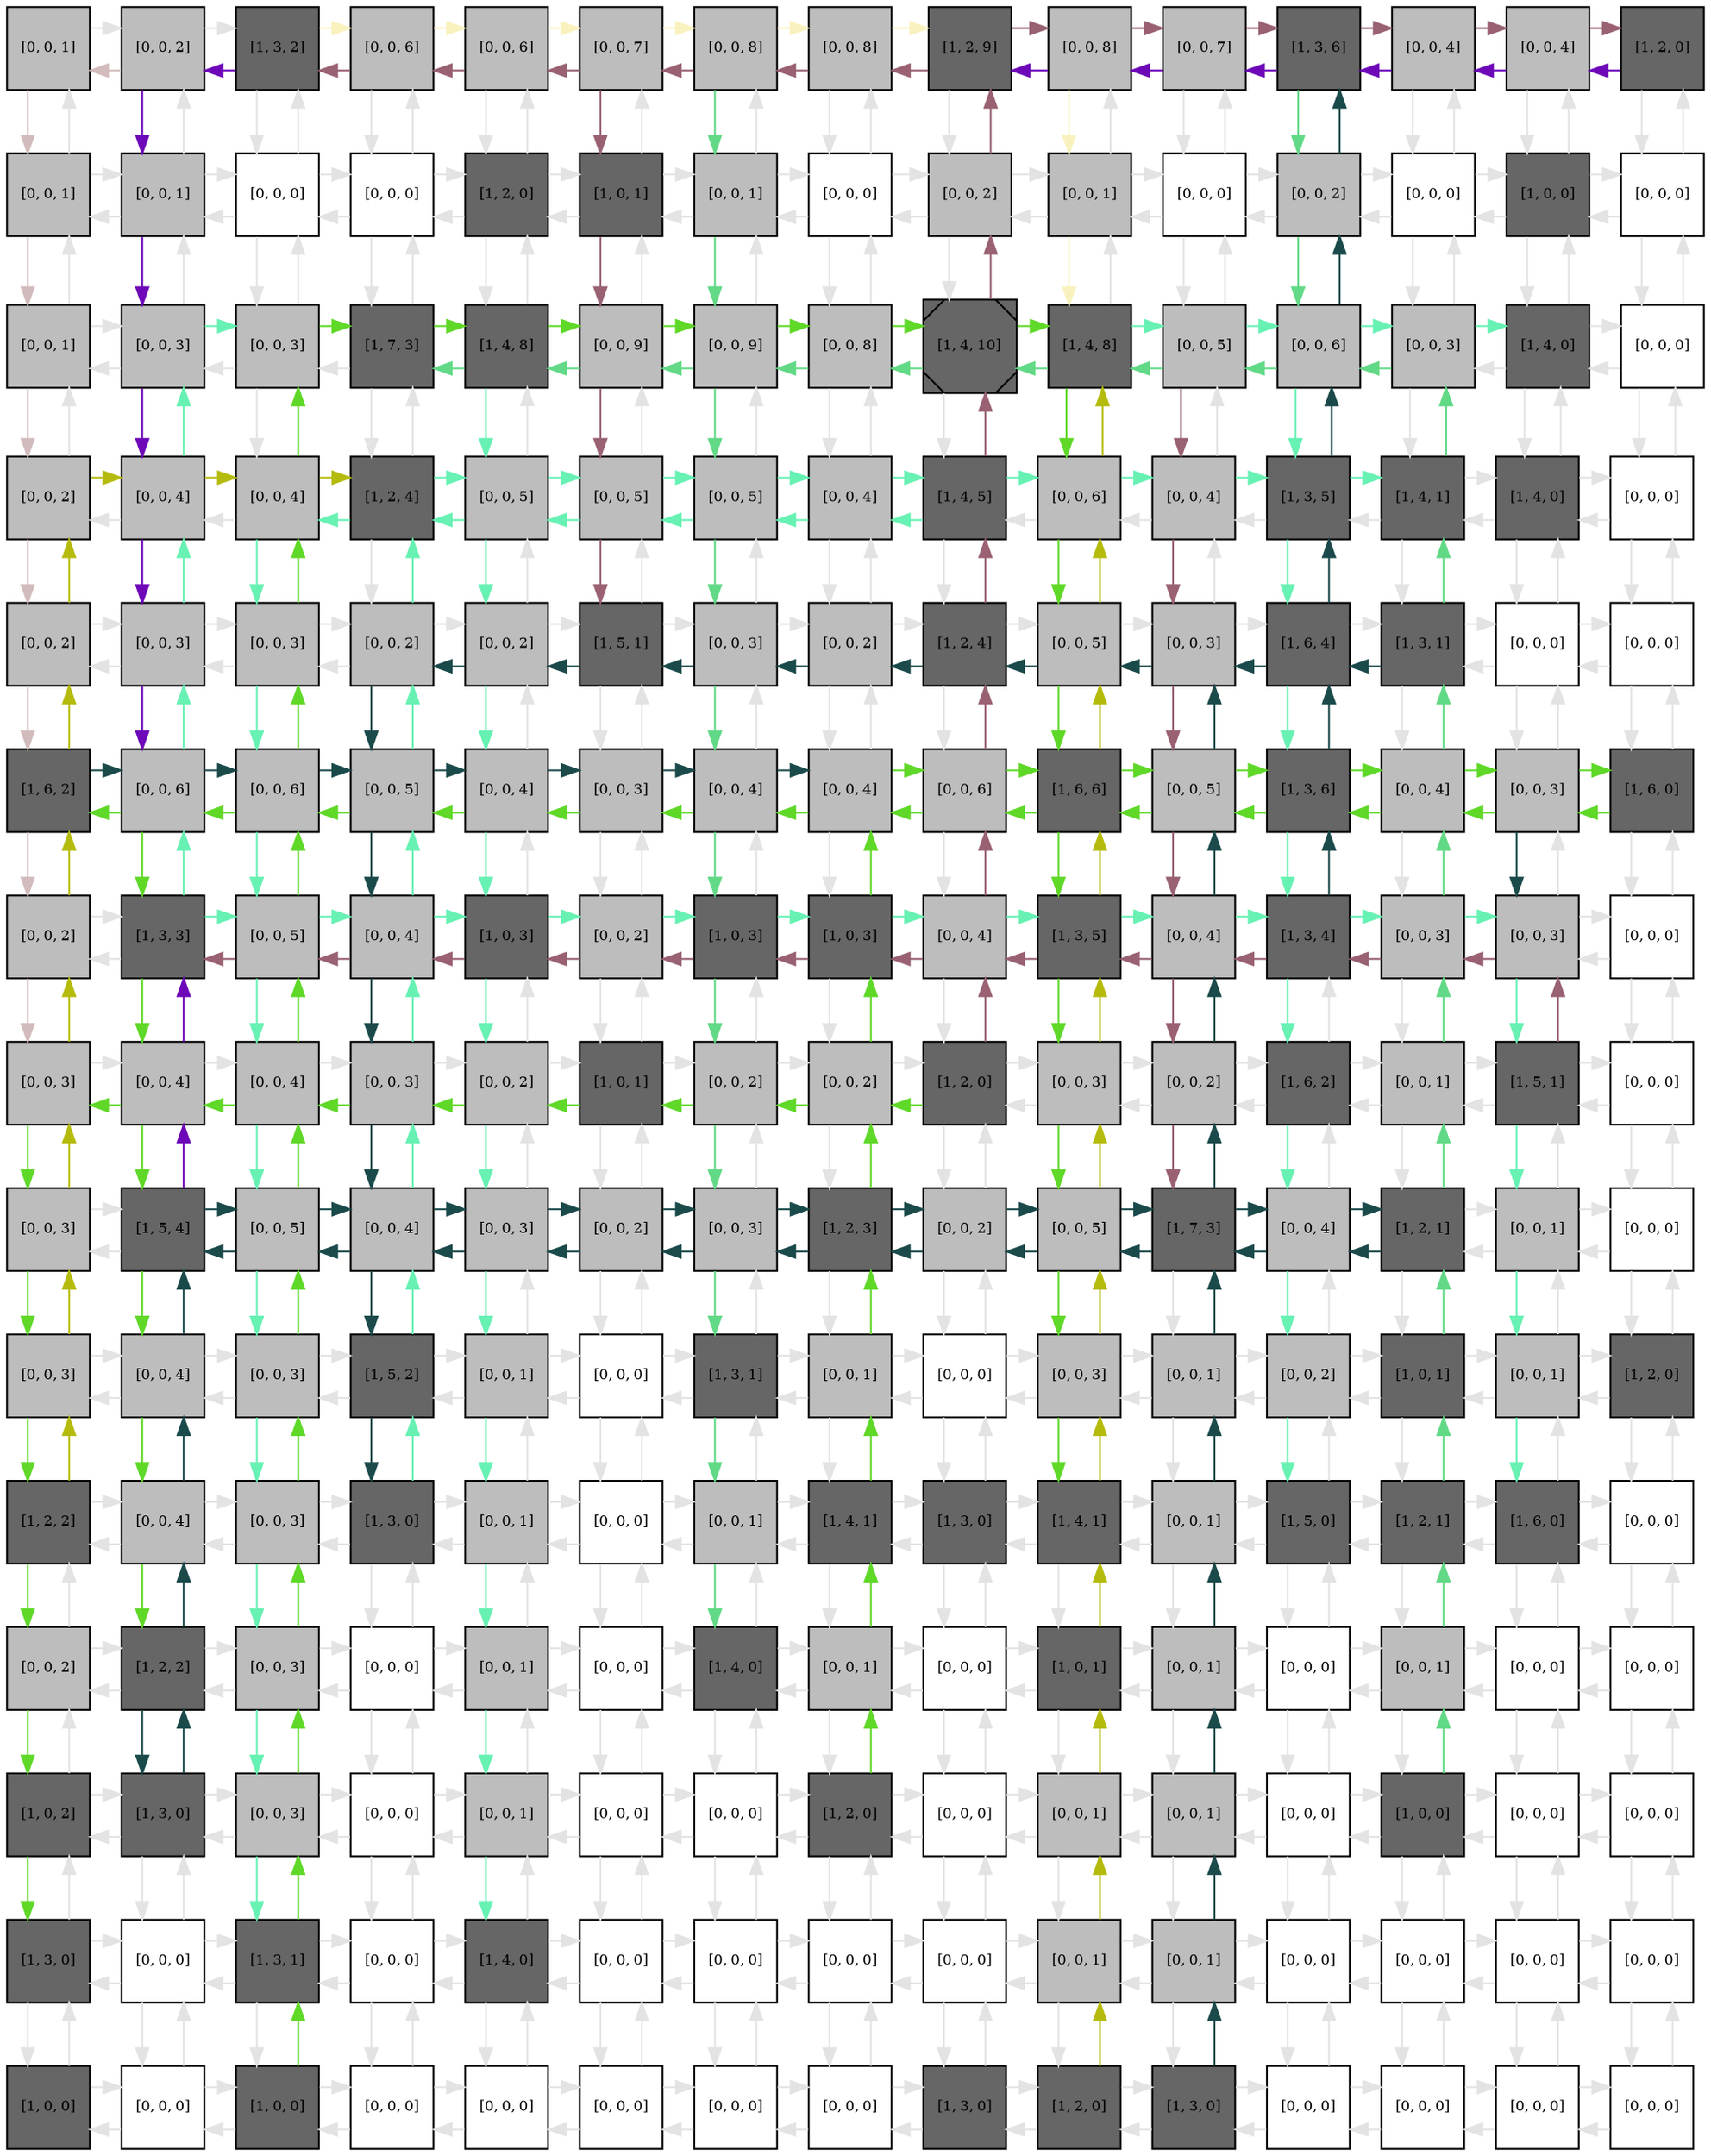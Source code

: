 digraph layout  {
rankdir=TB;
splines=ortho;
node [fixedsize=false, style=filled, width="0.6"];
edge [constraint=false];
0 [fillcolor="#bdbdbd", fontsize=8, label="[0, 0, 1]", shape=square, tooltip="name: None,\nin_degree: 2,\nout_degree: 2"];
1 [fillcolor="#bdbdbd", fontsize=8, label="[0, 0, 2]", shape=square, tooltip="name: None,\nin_degree: 3,\nout_degree: 3"];
2 [fillcolor="#666666", fontsize=8, label="[1, 3, 2]", shape=square, tooltip="name:  CREB ,\nin_degree: 3,\nout_degree: 3"];
3 [fillcolor="#bdbdbd", fontsize=8, label="[0, 0, 6]", shape=square, tooltip="name: None,\nin_degree: 3,\nout_degree: 3"];
4 [fillcolor="#bdbdbd", fontsize=8, label="[0, 0, 6]", shape=square, tooltip="name: None,\nin_degree: 3,\nout_degree: 3"];
5 [fillcolor="#bdbdbd", fontsize=8, label="[0, 0, 7]", shape=square, tooltip="name: None,\nin_degree: 3,\nout_degree: 3"];
6 [fillcolor="#bdbdbd", fontsize=8, label="[0, 0, 8]", shape=square, tooltip="name: None,\nin_degree: 3,\nout_degree: 3"];
7 [fillcolor="#bdbdbd", fontsize=8, label="[0, 0, 8]", shape=square, tooltip="name: None,\nin_degree: 3,\nout_degree: 3"];
8 [fillcolor="#666666", fontsize=8, label="[1, 2, 9]", shape=square, tooltip="name:  RANTES ,\nin_degree: 3,\nout_degree: 3"];
9 [fillcolor="#bdbdbd", fontsize=8, label="[0, 0, 8]", shape=square, tooltip="name: None,\nin_degree: 3,\nout_degree: 3"];
10 [fillcolor="#bdbdbd", fontsize=8, label="[0, 0, 7]", shape=square, tooltip="name: None,\nin_degree: 3,\nout_degree: 3"];
11 [fillcolor="#666666", fontsize=8, label="[1, 3, 6]", shape=square, tooltip="name:  S1P ,\nin_degree: 3,\nout_degree: 3"];
12 [fillcolor="#bdbdbd", fontsize=8, label="[0, 0, 4]", shape=square, tooltip="name: None,\nin_degree: 3,\nout_degree: 3"];
13 [fillcolor="#bdbdbd", fontsize=8, label="[0, 0, 4]", shape=square, tooltip="name: None,\nin_degree: 3,\nout_degree: 3"];
14 [fillcolor="#666666", fontsize=8, label="[1, 2, 0]", shape=square, tooltip="name:  NFAT ,\nin_degree: 2,\nout_degree: 2"];
15 [fillcolor="#bdbdbd", fontsize=8, label="[0, 0, 1]", shape=square, tooltip="name: None,\nin_degree: 3,\nout_degree: 3"];
16 [fillcolor="#bdbdbd", fontsize=8, label="[0, 0, 1]", shape=square, tooltip="name: None,\nin_degree: 4,\nout_degree: 4"];
17 [fillcolor="#FFFFFF", fontsize=8, label="[0, 0, 0]", shape=square, tooltip="name: None,\nin_degree: 4,\nout_degree: 4"];
18 [fillcolor="#FFFFFF", fontsize=8, label="[0, 0, 0]", shape=square, tooltip="name: None,\nin_degree: 4,\nout_degree: 4"];
19 [fillcolor="#666666", fontsize=8, label="[1, 2, 0]", shape=square, tooltip="name:  SPHK1 ,\nin_degree: 4,\nout_degree: 4"];
20 [fillcolor="#666666", fontsize=8, label="[1, 0, 1]", shape=square, tooltip="name: TAX,\nin_degree: 4,\nout_degree: 4"];
21 [fillcolor="#bdbdbd", fontsize=8, label="[0, 0, 1]", shape=square, tooltip="name: None,\nin_degree: 4,\nout_degree: 4"];
22 [fillcolor="#FFFFFF", fontsize=8, label="[0, 0, 0]", shape=square, tooltip="name: None,\nin_degree: 4,\nout_degree: 4"];
23 [fillcolor="#bdbdbd", fontsize=8, label="[0, 0, 2]", shape=square, tooltip="name: None,\nin_degree: 4,\nout_degree: 4"];
24 [fillcolor="#bdbdbd", fontsize=8, label="[0, 0, 1]", shape=square, tooltip="name: None,\nin_degree: 4,\nout_degree: 4"];
25 [fillcolor="#FFFFFF", fontsize=8, label="[0, 0, 0]", shape=square, tooltip="name: None,\nin_degree: 4,\nout_degree: 4"];
26 [fillcolor="#bdbdbd", fontsize=8, label="[0, 0, 2]", shape=square, tooltip="name: None,\nin_degree: 4,\nout_degree: 4"];
27 [fillcolor="#FFFFFF", fontsize=8, label="[0, 0, 0]", shape=square, tooltip="name: None,\nin_degree: 4,\nout_degree: 4"];
28 [fillcolor="#666666", fontsize=8, label="[1, 0, 0]", shape=square, tooltip="name: Stimuli,\nin_degree: 4,\nout_degree: 4"];
29 [fillcolor="#FFFFFF", fontsize=8, label="[0, 0, 0]", shape=square, tooltip="name: None,\nin_degree: 3,\nout_degree: 3"];
30 [fillcolor="#bdbdbd", fontsize=8, label="[0, 0, 1]", shape=square, tooltip="name: None,\nin_degree: 3,\nout_degree: 3"];
31 [fillcolor="#bdbdbd", fontsize=8, label="[0, 0, 3]", shape=square, tooltip="name: None,\nin_degree: 4,\nout_degree: 4"];
32 [fillcolor="#bdbdbd", fontsize=8, label="[0, 0, 3]", shape=square, tooltip="name: None,\nin_degree: 4,\nout_degree: 4"];
33 [fillcolor="#666666", fontsize=8, label="[1, 7, 3]", shape=square, tooltip="name:  IFNG ,\nin_degree: 4,\nout_degree: 4"];
34 [fillcolor="#666666", fontsize=8, label="[1, 4, 8]", shape=square, tooltip="name:  P2 ,\nin_degree: 4,\nout_degree: 4"];
35 [fillcolor="#bdbdbd", fontsize=8, label="[0, 0, 9]", shape=square, tooltip="name: None,\nin_degree: 4,\nout_degree: 4"];
36 [fillcolor="#bdbdbd", fontsize=8, label="[0, 0, 9]", shape=square, tooltip="name: None,\nin_degree: 4,\nout_degree: 4"];
37 [fillcolor="#bdbdbd", fontsize=8, label="[0, 0, 8]", shape=square, tooltip="name: None,\nin_degree: 4,\nout_degree: 4"];
38 [fillcolor="#666666", fontsize=8, label="[1, 4, 10]", shape=Msquare, tooltip="name:  TPL2 ,\nin_degree: 4,\nout_degree: 4"];
39 [fillcolor="#666666", fontsize=8, label="[1, 4, 8]", shape=square, tooltip="name:  IL2RAT ,\nin_degree: 4,\nout_degree: 4"];
40 [fillcolor="#bdbdbd", fontsize=8, label="[0, 0, 5]", shape=square, tooltip="name: None,\nin_degree: 4,\nout_degree: 4"];
41 [fillcolor="#bdbdbd", fontsize=8, label="[0, 0, 6]", shape=square, tooltip="name: None,\nin_degree: 4,\nout_degree: 4"];
42 [fillcolor="#bdbdbd", fontsize=8, label="[0, 0, 3]", shape=square, tooltip="name: None,\nin_degree: 4,\nout_degree: 4"];
43 [fillcolor="#666666", fontsize=8, label="[1, 4, 0]", shape=square, tooltip="name:  TRADD ,\nin_degree: 4,\nout_degree: 4"];
44 [fillcolor="#FFFFFF", fontsize=8, label="[0, 0, 0]", shape=square, tooltip="name: None,\nin_degree: 3,\nout_degree: 3"];
45 [fillcolor="#bdbdbd", fontsize=8, label="[0, 0, 2]", shape=square, tooltip="name: None,\nin_degree: 3,\nout_degree: 3"];
46 [fillcolor="#bdbdbd", fontsize=8, label="[0, 0, 4]", shape=square, tooltip="name: None,\nin_degree: 4,\nout_degree: 4"];
47 [fillcolor="#bdbdbd", fontsize=8, label="[0, 0, 4]", shape=square, tooltip="name: None,\nin_degree: 4,\nout_degree: 4"];
48 [fillcolor="#666666", fontsize=8, label="[1, 2, 4]", shape=square, tooltip="name:  TNF ,\nin_degree: 4,\nout_degree: 4"];
49 [fillcolor="#bdbdbd", fontsize=8, label="[0, 0, 5]", shape=square, tooltip="name: None,\nin_degree: 4,\nout_degree: 4"];
50 [fillcolor="#bdbdbd", fontsize=8, label="[0, 0, 5]", shape=square, tooltip="name: None,\nin_degree: 4,\nout_degree: 4"];
51 [fillcolor="#bdbdbd", fontsize=8, label="[0, 0, 5]", shape=square, tooltip="name: None,\nin_degree: 4,\nout_degree: 4"];
52 [fillcolor="#bdbdbd", fontsize=8, label="[0, 0, 4]", shape=square, tooltip="name: None,\nin_degree: 4,\nout_degree: 4"];
53 [fillcolor="#666666", fontsize=8, label="[1, 4, 5]", shape=square, tooltip="name:  IL2RB ,\nin_degree: 4,\nout_degree: 4"];
54 [fillcolor="#bdbdbd", fontsize=8, label="[0, 0, 6]", shape=square, tooltip="name: None,\nin_degree: 4,\nout_degree: 4"];
55 [fillcolor="#bdbdbd", fontsize=8, label="[0, 0, 4]", shape=square, tooltip="name: None,\nin_degree: 4,\nout_degree: 4"];
56 [fillcolor="#666666", fontsize=8, label="[1, 3, 5]", shape=square, tooltip="name:  Proliferation ,\nin_degree: 4,\nout_degree: 4"];
57 [fillcolor="#666666", fontsize=8, label="[1, 4, 1]", shape=square, tooltip="name:  RAS ,\nin_degree: 4,\nout_degree: 4"];
58 [fillcolor="#666666", fontsize=8, label="[1, 4, 0]", shape=square, tooltip="name:  SOCS ,\nin_degree: 4,\nout_degree: 4"];
59 [fillcolor="#FFFFFF", fontsize=8, label="[0, 0, 0]", shape=square, tooltip="name: None,\nin_degree: 3,\nout_degree: 3"];
60 [fillcolor="#bdbdbd", fontsize=8, label="[0, 0, 2]", shape=square, tooltip="name: None,\nin_degree: 3,\nout_degree: 3"];
61 [fillcolor="#bdbdbd", fontsize=8, label="[0, 0, 3]", shape=square, tooltip="name: None,\nin_degree: 4,\nout_degree: 4"];
62 [fillcolor="#bdbdbd", fontsize=8, label="[0, 0, 3]", shape=square, tooltip="name: None,\nin_degree: 4,\nout_degree: 4"];
63 [fillcolor="#bdbdbd", fontsize=8, label="[0, 0, 2]", shape=square, tooltip="name: None,\nin_degree: 4,\nout_degree: 4"];
64 [fillcolor="#bdbdbd", fontsize=8, label="[0, 0, 2]", shape=square, tooltip="name: None,\nin_degree: 4,\nout_degree: 4"];
65 [fillcolor="#666666", fontsize=8, label="[1, 5, 1]", shape=square, tooltip="name:  IL2 ,\nin_degree: 4,\nout_degree: 4"];
66 [fillcolor="#bdbdbd", fontsize=8, label="[0, 0, 3]", shape=square, tooltip="name: None,\nin_degree: 4,\nout_degree: 4"];
67 [fillcolor="#bdbdbd", fontsize=8, label="[0, 0, 2]", shape=square, tooltip="name: None,\nin_degree: 4,\nout_degree: 4"];
68 [fillcolor="#666666", fontsize=8, label="[1, 2, 4]", shape=square, tooltip="name:  MEK ,\nin_degree: 4,\nout_degree: 4"];
69 [fillcolor="#bdbdbd", fontsize=8, label="[0, 0, 5]", shape=square, tooltip="name: None,\nin_degree: 4,\nout_degree: 4"];
70 [fillcolor="#bdbdbd", fontsize=8, label="[0, 0, 3]", shape=square, tooltip="name: None,\nin_degree: 4,\nout_degree: 4"];
71 [fillcolor="#666666", fontsize=8, label="[1, 6, 4]", shape=square, tooltip="name:  GAP ,\nin_degree: 4,\nout_degree: 4"];
72 [fillcolor="#666666", fontsize=8, label="[1, 3, 1]", shape=square, tooltip="name:  PDGFR ,\nin_degree: 4,\nout_degree: 4"];
73 [fillcolor="#FFFFFF", fontsize=8, label="[0, 0, 0]", shape=square, tooltip="name: None,\nin_degree: 4,\nout_degree: 4"];
74 [fillcolor="#FFFFFF", fontsize=8, label="[0, 0, 0]", shape=square, tooltip="name: None,\nin_degree: 3,\nout_degree: 3"];
75 [fillcolor="#666666", fontsize=8, label="[1, 6, 2]", shape=square, tooltip="name:  MCL1 ,\nin_degree: 3,\nout_degree: 3"];
76 [fillcolor="#bdbdbd", fontsize=8, label="[0, 0, 6]", shape=square, tooltip="name: None,\nin_degree: 4,\nout_degree: 4"];
77 [fillcolor="#bdbdbd", fontsize=8, label="[0, 0, 6]", shape=square, tooltip="name: None,\nin_degree: 4,\nout_degree: 4"];
78 [fillcolor="#bdbdbd", fontsize=8, label="[0, 0, 5]", shape=square, tooltip="name: None,\nin_degree: 4,\nout_degree: 4"];
79 [fillcolor="#bdbdbd", fontsize=8, label="[0, 0, 4]", shape=square, tooltip="name: None,\nin_degree: 4,\nout_degree: 4"];
80 [fillcolor="#bdbdbd", fontsize=8, label="[0, 0, 3]", shape=square, tooltip="name: None,\nin_degree: 4,\nout_degree: 4"];
81 [fillcolor="#bdbdbd", fontsize=8, label="[0, 0, 4]", shape=square, tooltip="name: None,\nin_degree: 4,\nout_degree: 4"];
82 [fillcolor="#bdbdbd", fontsize=8, label="[0, 0, 4]", shape=square, tooltip="name: None,\nin_degree: 4,\nout_degree: 4"];
83 [fillcolor="#bdbdbd", fontsize=8, label="[0, 0, 6]", shape=square, tooltip="name: None,\nin_degree: 4,\nout_degree: 4"];
84 [fillcolor="#666666", fontsize=8, label="[1, 6, 6]", shape=square, tooltip="name:  NFKB ,\nin_degree: 4,\nout_degree: 4"];
85 [fillcolor="#bdbdbd", fontsize=8, label="[0, 0, 5]", shape=square, tooltip="name: None,\nin_degree: 4,\nout_degree: 4"];
86 [fillcolor="#666666", fontsize=8, label="[1, 3, 6]", shape=square, tooltip="name:  PI3K ,\nin_degree: 4,\nout_degree: 4"];
87 [fillcolor="#bdbdbd", fontsize=8, label="[0, 0, 4]", shape=square, tooltip="name: None,\nin_degree: 4,\nout_degree: 4"];
88 [fillcolor="#bdbdbd", fontsize=8, label="[0, 0, 3]", shape=square, tooltip="name: None,\nin_degree: 4,\nout_degree: 4"];
89 [fillcolor="#666666", fontsize=8, label="[1, 6, 0]", shape=square, tooltip="name:  DISC ,\nin_degree: 3,\nout_degree: 3"];
90 [fillcolor="#bdbdbd", fontsize=8, label="[0, 0, 2]", shape=square, tooltip="name: None,\nin_degree: 3,\nout_degree: 3"];
91 [fillcolor="#666666", fontsize=8, label="[1, 3, 3]", shape=square, tooltip="name:  IAP ,\nin_degree: 4,\nout_degree: 4"];
92 [fillcolor="#bdbdbd", fontsize=8, label="[0, 0, 5]", shape=square, tooltip="name: None,\nin_degree: 4,\nout_degree: 4"];
93 [fillcolor="#bdbdbd", fontsize=8, label="[0, 0, 4]", shape=square, tooltip="name: None,\nin_degree: 4,\nout_degree: 4"];
94 [fillcolor="#666666", fontsize=8, label="[1, 0, 3]", shape=square, tooltip="name:  PDGF ,\nin_degree: 4,\nout_degree: 4"];
95 [fillcolor="#bdbdbd", fontsize=8, label="[0, 0, 2]", shape=square, tooltip="name: None,\nin_degree: 4,\nout_degree: 4"];
96 [fillcolor="#666666", fontsize=8, label="[1, 0, 3]", shape=square, tooltip="name:  IL15 ,\nin_degree: 4,\nout_degree: 4"];
97 [fillcolor="#666666", fontsize=8, label="[1, 0, 3]", shape=square, tooltip="name: CD45,\nin_degree: 4,\nout_degree: 4"];
98 [fillcolor="#bdbdbd", fontsize=8, label="[0, 0, 4]", shape=square, tooltip="name: None,\nin_degree: 4,\nout_degree: 4"];
99 [fillcolor="#666666", fontsize=8, label="[1, 3, 5]", shape=square, tooltip="name:  Ceramide ,\nin_degree: 4,\nout_degree: 4"];
100 [fillcolor="#bdbdbd", fontsize=8, label="[0, 0, 4]", shape=square, tooltip="name: None,\nin_degree: 4,\nout_degree: 4"];
101 [fillcolor="#666666", fontsize=8, label="[1, 3, 4]", shape=square, tooltip="name:  ERK ,\nin_degree: 4,\nout_degree: 4"];
102 [fillcolor="#bdbdbd", fontsize=8, label="[0, 0, 3]", shape=square, tooltip="name: None,\nin_degree: 4,\nout_degree: 4"];
103 [fillcolor="#bdbdbd", fontsize=8, label="[0, 0, 3]", shape=square, tooltip="name: None,\nin_degree: 4,\nout_degree: 4"];
104 [fillcolor="#FFFFFF", fontsize=8, label="[0, 0, 0]", shape=square, tooltip="name: None,\nin_degree: 3,\nout_degree: 3"];
105 [fillcolor="#bdbdbd", fontsize=8, label="[0, 0, 3]", shape=square, tooltip="name: None,\nin_degree: 3,\nout_degree: 3"];
106 [fillcolor="#bdbdbd", fontsize=8, label="[0, 0, 4]", shape=square, tooltip="name: None,\nin_degree: 4,\nout_degree: 4"];
107 [fillcolor="#bdbdbd", fontsize=8, label="[0, 0, 4]", shape=square, tooltip="name: None,\nin_degree: 4,\nout_degree: 4"];
108 [fillcolor="#bdbdbd", fontsize=8, label="[0, 0, 3]", shape=square, tooltip="name: None,\nin_degree: 4,\nout_degree: 4"];
109 [fillcolor="#bdbdbd", fontsize=8, label="[0, 0, 2]", shape=square, tooltip="name: None,\nin_degree: 4,\nout_degree: 4"];
110 [fillcolor="#666666", fontsize=8, label="[1, 0, 1]", shape=square, tooltip="name: IL15,\nin_degree: 4,\nout_degree: 4"];
111 [fillcolor="#bdbdbd", fontsize=8, label="[0, 0, 2]", shape=square, tooltip="name: None,\nin_degree: 4,\nout_degree: 4"];
112 [fillcolor="#bdbdbd", fontsize=8, label="[0, 0, 2]", shape=square, tooltip="name: None,\nin_degree: 4,\nout_degree: 4"];
113 [fillcolor="#666666", fontsize=8, label="[1, 2, 0]", shape=square, tooltip="name:  Apoptosis ,\nin_degree: 4,\nout_degree: 4"];
114 [fillcolor="#bdbdbd", fontsize=8, label="[0, 0, 3]", shape=square, tooltip="name: None,\nin_degree: 4,\nout_degree: 4"];
115 [fillcolor="#bdbdbd", fontsize=8, label="[0, 0, 2]", shape=square, tooltip="name: None,\nin_degree: 4,\nout_degree: 4"];
116 [fillcolor="#666666", fontsize=8, label="[1, 6, 2]", shape=square, tooltip="name:  BclxL ,\nin_degree: 4,\nout_degree: 4"];
117 [fillcolor="#bdbdbd", fontsize=8, label="[0, 0, 1]", shape=square, tooltip="name: None,\nin_degree: 4,\nout_degree: 4"];
118 [fillcolor="#666666", fontsize=8, label="[1, 5, 1]", shape=square, tooltip="name:  BID ,\nin_degree: 4,\nout_degree: 4"];
119 [fillcolor="#FFFFFF", fontsize=8, label="[0, 0, 0]", shape=square, tooltip="name: None,\nin_degree: 3,\nout_degree: 3"];
120 [fillcolor="#bdbdbd", fontsize=8, label="[0, 0, 3]", shape=square, tooltip="name: None,\nin_degree: 3,\nout_degree: 3"];
121 [fillcolor="#666666", fontsize=8, label="[1, 5, 4]", shape=square, tooltip="name:  FasL ,\nin_degree: 4,\nout_degree: 4"];
122 [fillcolor="#bdbdbd", fontsize=8, label="[0, 0, 5]", shape=square, tooltip="name: None,\nin_degree: 4,\nout_degree: 4"];
123 [fillcolor="#bdbdbd", fontsize=8, label="[0, 0, 4]", shape=square, tooltip="name: None,\nin_degree: 4,\nout_degree: 4"];
124 [fillcolor="#bdbdbd", fontsize=8, label="[0, 0, 3]", shape=square, tooltip="name: None,\nin_degree: 4,\nout_degree: 4"];
125 [fillcolor="#bdbdbd", fontsize=8, label="[0, 0, 2]", shape=square, tooltip="name: None,\nin_degree: 4,\nout_degree: 4"];
126 [fillcolor="#bdbdbd", fontsize=8, label="[0, 0, 3]", shape=square, tooltip="name: None,\nin_degree: 4,\nout_degree: 4"];
127 [fillcolor="#666666", fontsize=8, label="[1, 2, 3]", shape=square, tooltip="name:  STAT3 ,\nin_degree: 4,\nout_degree: 4"];
128 [fillcolor="#bdbdbd", fontsize=8, label="[0, 0, 2]", shape=square, tooltip="name: None,\nin_degree: 4,\nout_degree: 4"];
129 [fillcolor="#bdbdbd", fontsize=8, label="[0, 0, 5]", shape=square, tooltip="name: None,\nin_degree: 4,\nout_degree: 4"];
130 [fillcolor="#666666", fontsize=8, label="[1, 7, 3]", shape=square, tooltip="name:  JAK ,\nin_degree: 4,\nout_degree: 4"];
131 [fillcolor="#bdbdbd", fontsize=8, label="[0, 0, 4]", shape=square, tooltip="name: None,\nin_degree: 4,\nout_degree: 4"];
132 [fillcolor="#666666", fontsize=8, label="[1, 2, 1]", shape=square, tooltip="name:  CTLA4 ,\nin_degree: 4,\nout_degree: 4"];
133 [fillcolor="#bdbdbd", fontsize=8, label="[0, 0, 1]", shape=square, tooltip="name: None,\nin_degree: 4,\nout_degree: 4"];
134 [fillcolor="#FFFFFF", fontsize=8, label="[0, 0, 0]", shape=square, tooltip="name: None,\nin_degree: 3,\nout_degree: 3"];
135 [fillcolor="#bdbdbd", fontsize=8, label="[0, 0, 3]", shape=square, tooltip="name: None,\nin_degree: 3,\nout_degree: 3"];
136 [fillcolor="#bdbdbd", fontsize=8, label="[0, 0, 4]", shape=square, tooltip="name: None,\nin_degree: 4,\nout_degree: 4"];
137 [fillcolor="#bdbdbd", fontsize=8, label="[0, 0, 3]", shape=square, tooltip="name: None,\nin_degree: 4,\nout_degree: 4"];
138 [fillcolor="#666666", fontsize=8, label="[1, 5, 2]", shape=square, tooltip="name:  LCK ,\nin_degree: 4,\nout_degree: 4"];
139 [fillcolor="#bdbdbd", fontsize=8, label="[0, 0, 1]", shape=square, tooltip="name: None,\nin_degree: 4,\nout_degree: 4"];
140 [fillcolor="#FFFFFF", fontsize=8, label="[0, 0, 0]", shape=square, tooltip="name: None,\nin_degree: 4,\nout_degree: 4"];
141 [fillcolor="#666666", fontsize=8, label="[1, 3, 1]", shape=square, tooltip="name:  ZAP70 ,\nin_degree: 4,\nout_degree: 4"];
142 [fillcolor="#bdbdbd", fontsize=8, label="[0, 0, 1]", shape=square, tooltip="name: None,\nin_degree: 4,\nout_degree: 4"];
143 [fillcolor="#FFFFFF", fontsize=8, label="[0, 0, 0]", shape=square, tooltip="name: None,\nin_degree: 4,\nout_degree: 4"];
144 [fillcolor="#bdbdbd", fontsize=8, label="[0, 0, 3]", shape=square, tooltip="name: None,\nin_degree: 4,\nout_degree: 4"];
145 [fillcolor="#bdbdbd", fontsize=8, label="[0, 0, 1]", shape=square, tooltip="name: None,\nin_degree: 4,\nout_degree: 4"];
146 [fillcolor="#bdbdbd", fontsize=8, label="[0, 0, 2]", shape=square, tooltip="name: None,\nin_degree: 4,\nout_degree: 4"];
147 [fillcolor="#666666", fontsize=8, label="[1, 0, 1]", shape=square, tooltip="name:  TAX ,\nin_degree: 4,\nout_degree: 4"];
148 [fillcolor="#bdbdbd", fontsize=8, label="[0, 0, 1]", shape=square, tooltip="name: None,\nin_degree: 4,\nout_degree: 4"];
149 [fillcolor="#666666", fontsize=8, label="[1, 2, 0]", shape=square, tooltip="name:  GPCR ,\nin_degree: 3,\nout_degree: 3"];
150 [fillcolor="#666666", fontsize=8, label="[1, 2, 2]", shape=square, tooltip="name:  P27 ,\nin_degree: 3,\nout_degree: 3"];
151 [fillcolor="#bdbdbd", fontsize=8, label="[0, 0, 4]", shape=square, tooltip="name: None,\nin_degree: 4,\nout_degree: 4"];
152 [fillcolor="#bdbdbd", fontsize=8, label="[0, 0, 3]", shape=square, tooltip="name: None,\nin_degree: 4,\nout_degree: 4"];
153 [fillcolor="#666666", fontsize=8, label="[1, 3, 0]", shape=square, tooltip="name:  PLCG1 ,\nin_degree: 4,\nout_degree: 4"];
154 [fillcolor="#bdbdbd", fontsize=8, label="[0, 0, 1]", shape=square, tooltip="name: None,\nin_degree: 4,\nout_degree: 4"];
155 [fillcolor="#FFFFFF", fontsize=8, label="[0, 0, 0]", shape=square, tooltip="name: None,\nin_degree: 4,\nout_degree: 4"];
156 [fillcolor="#bdbdbd", fontsize=8, label="[0, 0, 1]", shape=square, tooltip="name: None,\nin_degree: 4,\nout_degree: 4"];
157 [fillcolor="#666666", fontsize=8, label="[1, 4, 1]", shape=square, tooltip="name:  Fas ,\nin_degree: 4,\nout_degree: 4"];
158 [fillcolor="#666666", fontsize=8, label="[1, 3, 0]", shape=square, tooltip="name:  IL2RBT ,\nin_degree: 4,\nout_degree: 4"];
159 [fillcolor="#666666", fontsize=8, label="[1, 4, 1]", shape=square, tooltip="name:  GZMB ,\nin_degree: 4,\nout_degree: 4"];
160 [fillcolor="#bdbdbd", fontsize=8, label="[0, 0, 1]", shape=square, tooltip="name: None,\nin_degree: 4,\nout_degree: 4"];
161 [fillcolor="#666666", fontsize=8, label="[1, 5, 0]", shape=square, tooltip="name:  FLIP ,\nin_degree: 4,\nout_degree: 4"];
162 [fillcolor="#666666", fontsize=8, label="[1, 2, 1]", shape=square, tooltip="name:  Cytoskeleton_signaling ,\nin_degree: 4,\nout_degree: 4"];
163 [fillcolor="#666666", fontsize=8, label="[1, 6, 0]", shape=square, tooltip="name:  Caspase ,\nin_degree: 4,\nout_degree: 4"];
164 [fillcolor="#FFFFFF", fontsize=8, label="[0, 0, 0]", shape=square, tooltip="name: None,\nin_degree: 3,\nout_degree: 3"];
165 [fillcolor="#bdbdbd", fontsize=8, label="[0, 0, 2]", shape=square, tooltip="name: None,\nin_degree: 3,\nout_degree: 3"];
166 [fillcolor="#666666", fontsize=8, label="[1, 2, 2]", shape=square, tooltip="name:  A20 ,\nin_degree: 4,\nout_degree: 4"];
167 [fillcolor="#bdbdbd", fontsize=8, label="[0, 0, 3]", shape=square, tooltip="name: None,\nin_degree: 4,\nout_degree: 4"];
168 [fillcolor="#FFFFFF", fontsize=8, label="[0, 0, 0]", shape=square, tooltip="name: None,\nin_degree: 4,\nout_degree: 4"];
169 [fillcolor="#bdbdbd", fontsize=8, label="[0, 0, 1]", shape=square, tooltip="name: None,\nin_degree: 4,\nout_degree: 4"];
170 [fillcolor="#FFFFFF", fontsize=8, label="[0, 0, 0]", shape=square, tooltip="name: None,\nin_degree: 4,\nout_degree: 4"];
171 [fillcolor="#666666", fontsize=8, label="[1, 4, 0]", shape=square, tooltip="name:  IFNGT ,\nin_degree: 4,\nout_degree: 4"];
172 [fillcolor="#bdbdbd", fontsize=8, label="[0, 0, 1]", shape=square, tooltip="name: None,\nin_degree: 4,\nout_degree: 4"];
173 [fillcolor="#FFFFFF", fontsize=8, label="[0, 0, 0]", shape=square, tooltip="name: None,\nin_degree: 4,\nout_degree: 4"];
174 [fillcolor="#666666", fontsize=8, label="[1, 0, 1]", shape=square, tooltip="name:  CD45 ,\nin_degree: 4,\nout_degree: 4"];
175 [fillcolor="#bdbdbd", fontsize=8, label="[0, 0, 1]", shape=square, tooltip="name: None,\nin_degree: 4,\nout_degree: 4"];
176 [fillcolor="#FFFFFF", fontsize=8, label="[0, 0, 0]", shape=square, tooltip="name: None,\nin_degree: 4,\nout_degree: 4"];
177 [fillcolor="#bdbdbd", fontsize=8, label="[0, 0, 1]", shape=square, tooltip="name: None,\nin_degree: 4,\nout_degree: 4"];
178 [fillcolor="#FFFFFF", fontsize=8, label="[0, 0, 0]", shape=square, tooltip="name: None,\nin_degree: 4,\nout_degree: 4"];
179 [fillcolor="#FFFFFF", fontsize=8, label="[0, 0, 0]", shape=square, tooltip="name: None,\nin_degree: 3,\nout_degree: 3"];
180 [fillcolor="#666666", fontsize=8, label="[1, 0, 2]", shape=square, tooltip="name: PDGF,\nin_degree: 3,\nout_degree: 3"];
181 [fillcolor="#666666", fontsize=8, label="[1, 3, 0]", shape=square, tooltip="name:  TCR ,\nin_degree: 4,\nout_degree: 4"];
182 [fillcolor="#bdbdbd", fontsize=8, label="[0, 0, 3]", shape=square, tooltip="name: None,\nin_degree: 4,\nout_degree: 4"];
183 [fillcolor="#FFFFFF", fontsize=8, label="[0, 0, 0]", shape=square, tooltip="name: None,\nin_degree: 4,\nout_degree: 4"];
184 [fillcolor="#bdbdbd", fontsize=8, label="[0, 0, 1]", shape=square, tooltip="name: None,\nin_degree: 4,\nout_degree: 4"];
185 [fillcolor="#FFFFFF", fontsize=8, label="[0, 0, 0]", shape=square, tooltip="name: None,\nin_degree: 4,\nout_degree: 4"];
186 [fillcolor="#FFFFFF", fontsize=8, label="[0, 0, 0]", shape=square, tooltip="name: None,\nin_degree: 4,\nout_degree: 4"];
187 [fillcolor="#666666", fontsize=8, label="[1, 2, 0]", shape=square, tooltip="name:  FasT ,\nin_degree: 4,\nout_degree: 4"];
188 [fillcolor="#FFFFFF", fontsize=8, label="[0, 0, 0]", shape=square, tooltip="name: None,\nin_degree: 4,\nout_degree: 4"];
189 [fillcolor="#bdbdbd", fontsize=8, label="[0, 0, 1]", shape=square, tooltip="name: None,\nin_degree: 4,\nout_degree: 4"];
190 [fillcolor="#bdbdbd", fontsize=8, label="[0, 0, 1]", shape=square, tooltip="name: None,\nin_degree: 4,\nout_degree: 4"];
191 [fillcolor="#FFFFFF", fontsize=8, label="[0, 0, 0]", shape=square, tooltip="name: None,\nin_degree: 4,\nout_degree: 4"];
192 [fillcolor="#666666", fontsize=8, label="[1, 0, 0]", shape=square, tooltip="name:  Stimuli ,\nin_degree: 4,\nout_degree: 4"];
193 [fillcolor="#FFFFFF", fontsize=8, label="[0, 0, 0]", shape=square, tooltip="name: None,\nin_degree: 4,\nout_degree: 4"];
194 [fillcolor="#FFFFFF", fontsize=8, label="[0, 0, 0]", shape=square, tooltip="name: None,\nin_degree: 3,\nout_degree: 3"];
195 [fillcolor="#666666", fontsize=8, label="[1, 3, 0]", shape=square, tooltip="name:  sFas ,\nin_degree: 3,\nout_degree: 3"];
196 [fillcolor="#FFFFFF", fontsize=8, label="[0, 0, 0]", shape=square, tooltip="name: None,\nin_degree: 4,\nout_degree: 4"];
197 [fillcolor="#666666", fontsize=8, label="[1, 3, 1]", shape=square, tooltip="name:  GRB2 ,\nin_degree: 4,\nout_degree: 4"];
198 [fillcolor="#FFFFFF", fontsize=8, label="[0, 0, 0]", shape=square, tooltip="name: None,\nin_degree: 4,\nout_degree: 4"];
199 [fillcolor="#666666", fontsize=8, label="[1, 4, 0]", shape=square, tooltip="name:  IL2RA ,\nin_degree: 4,\nout_degree: 4"];
200 [fillcolor="#FFFFFF", fontsize=8, label="[0, 0, 0]", shape=square, tooltip="name: None,\nin_degree: 4,\nout_degree: 4"];
201 [fillcolor="#FFFFFF", fontsize=8, label="[0, 0, 0]", shape=square, tooltip="name: None,\nin_degree: 4,\nout_degree: 4"];
202 [fillcolor="#FFFFFF", fontsize=8, label="[0, 0, 0]", shape=square, tooltip="name: None,\nin_degree: 4,\nout_degree: 4"];
203 [fillcolor="#FFFFFF", fontsize=8, label="[0, 0, 0]", shape=square, tooltip="name: None,\nin_degree: 4,\nout_degree: 4"];
204 [fillcolor="#bdbdbd", fontsize=8, label="[0, 0, 1]", shape=square, tooltip="name: None,\nin_degree: 4,\nout_degree: 4"];
205 [fillcolor="#bdbdbd", fontsize=8, label="[0, 0, 1]", shape=square, tooltip="name: None,\nin_degree: 4,\nout_degree: 4"];
206 [fillcolor="#FFFFFF", fontsize=8, label="[0, 0, 0]", shape=square, tooltip="name: None,\nin_degree: 4,\nout_degree: 4"];
207 [fillcolor="#FFFFFF", fontsize=8, label="[0, 0, 0]", shape=square, tooltip="name: None,\nin_degree: 4,\nout_degree: 4"];
208 [fillcolor="#FFFFFF", fontsize=8, label="[0, 0, 0]", shape=square, tooltip="name: None,\nin_degree: 4,\nout_degree: 4"];
209 [fillcolor="#FFFFFF", fontsize=8, label="[0, 0, 0]", shape=square, tooltip="name: None,\nin_degree: 3,\nout_degree: 3"];
210 [fillcolor="#666666", fontsize=8, label="[1, 0, 0]", shape=square, tooltip="name: Stimuli2,\nin_degree: 2,\nout_degree: 2"];
211 [fillcolor="#FFFFFF", fontsize=8, label="[0, 0, 0]", shape=square, tooltip="name: None,\nin_degree: 3,\nout_degree: 3"];
212 [fillcolor="#666666", fontsize=8, label="[1, 0, 0]", shape=square, tooltip="name:  Stimuli2 ,\nin_degree: 3,\nout_degree: 3"];
213 [fillcolor="#FFFFFF", fontsize=8, label="[0, 0, 0]", shape=square, tooltip="name: None,\nin_degree: 3,\nout_degree: 3"];
214 [fillcolor="#FFFFFF", fontsize=8, label="[0, 0, 0]", shape=square, tooltip="name: None,\nin_degree: 3,\nout_degree: 3"];
215 [fillcolor="#FFFFFF", fontsize=8, label="[0, 0, 0]", shape=square, tooltip="name: None,\nin_degree: 3,\nout_degree: 3"];
216 [fillcolor="#FFFFFF", fontsize=8, label="[0, 0, 0]", shape=square, tooltip="name: None,\nin_degree: 3,\nout_degree: 3"];
217 [fillcolor="#FFFFFF", fontsize=8, label="[0, 0, 0]", shape=square, tooltip="name: None,\nin_degree: 3,\nout_degree: 3"];
218 [fillcolor="#666666", fontsize=8, label="[1, 3, 0]", shape=square, tooltip="name:  FYN ,\nin_degree: 3,\nout_degree: 3"];
219 [fillcolor="#666666", fontsize=8, label="[1, 2, 0]", shape=square, tooltip="name:  SMAD ,\nin_degree: 3,\nout_degree: 3"];
220 [fillcolor="#666666", fontsize=8, label="[1, 3, 0]", shape=square, tooltip="name:  TBET ,\nin_degree: 3,\nout_degree: 3"];
221 [fillcolor="#FFFFFF", fontsize=8, label="[0, 0, 0]", shape=square, tooltip="name: None,\nin_degree: 3,\nout_degree: 3"];
222 [fillcolor="#FFFFFF", fontsize=8, label="[0, 0, 0]", shape=square, tooltip="name: None,\nin_degree: 3,\nout_degree: 3"];
223 [fillcolor="#FFFFFF", fontsize=8, label="[0, 0, 0]", shape=square, tooltip="name: None,\nin_degree: 3,\nout_degree: 3"];
224 [fillcolor="#FFFFFF", fontsize=8, label="[0, 0, 0]", shape=square, tooltip="name: None,\nin_degree: 2,\nout_degree: 2"];
0 -> 1  [color=grey89, style="penwidth(0.1)", tooltip=" ", weight=1];
0 -> 15  [color="#D2BBBC", style="penwidth(0.1)", tooltip="11( S1P ) to 195( sFas )", weight=1];
1 -> 0  [color="#D2BBBC", style="penwidth(0.1)", tooltip="11( S1P ) to 195( sFas )", weight=1];
1 -> 2  [color=grey89, style="penwidth(0.1)", tooltip=" ", weight=1];
1 -> 16  [color="#6D07B8", style="penwidth(0.1)", tooltip="14( NFAT ) to 121( FasL )", weight=1];
2 -> 1  [color="#6D07B8", style="penwidth(0.1)", tooltip="14( NFAT ) to 121( FasL )", weight=1];
2 -> 3  [color="#F9F2BF", style="penwidth(0.1)", tooltip="2( CREB ) to 159( GZMB )", weight=1];
2 -> 17  [color=grey89, style="penwidth(0.1)", tooltip=" ", weight=1];
3 -> 2  [color="#996171", style="penwidth(0.1)", tooltip="113( Apoptosis ) to 2( CREB )", weight=1];
3 -> 4  [color="#F9F2BF", style="penwidth(0.1)", tooltip="2( CREB ) to 159( GZMB )", weight=1];
3 -> 18  [color=grey89, style="penwidth(0.1)", tooltip=" ", weight=1];
4 -> 3  [color="#996171", style="penwidth(0.1)", tooltip="113( Apoptosis ) to 2( CREB )", weight=1];
4 -> 5  [color="#F9F2BF", style="penwidth(0.1)", tooltip="2( CREB ) to 159( GZMB )", weight=1];
4 -> 19  [color=grey89, style="penwidth(0.1)", tooltip=" ", weight=1];
5 -> 4  [color="#996171", style="penwidth(0.1)", tooltip="113( Apoptosis ) to 2( CREB )", weight=1];
5 -> 6  [color="#F9F2BF", style="penwidth(0.1)", tooltip="2( CREB ) to 159( GZMB )", weight=1];
5 -> 20  [color="#996171", style="penwidth(0.1)", tooltip="14( NFAT ) to 65( IL2 )", weight=1];
6 -> 5  [color="#996171", style="penwidth(0.1)", tooltip="113( Apoptosis ) to 2( CREB )", weight=1];
6 -> 7  [color="#F9F2BF", style="penwidth(0.1)", tooltip="2( CREB ) to 159( GZMB )", weight=1];
6 -> 21  [color="#62D986", style="penwidth(0.1)", tooltip="14( NFAT ) to 171( IFNGT )", weight=1];
7 -> 6  [color="#996171", style="penwidth(0.1)", tooltip="113( Apoptosis ) to 2( CREB )", weight=1];
7 -> 8  [color="#F9F2BF", style="penwidth(0.1)", tooltip="2( CREB ) to 159( GZMB )", weight=1];
7 -> 22  [color=grey89, style="penwidth(0.1)", tooltip=" ", weight=1];
8 -> 7  [color="#996171", style="penwidth(0.1)", tooltip="113( Apoptosis ) to 2( CREB )", weight=1];
8 -> 9  [color="#996171", style="penwidth(0.1)", tooltip="113( Apoptosis ) to 14( NFAT )", weight=1];
8 -> 23  [color=grey89, style="penwidth(0.1)", tooltip=" ", weight=1];
9 -> 8  [color="#6D07B8", style="penwidth(0.1)", tooltip="14( NFAT ) to 121( FasL )", weight=1];
9 -> 10  [color="#996171", style="penwidth(0.1)", tooltip="113( Apoptosis ) to 14( NFAT )", weight=1];
9 -> 24  [color="#F9F2BF", style="penwidth(0.1)", tooltip="2( CREB ) to 159( GZMB )", weight=1];
10 -> 9  [color="#6D07B8", style="penwidth(0.1)", tooltip="14( NFAT ) to 121( FasL )", weight=1];
10 -> 11  [color="#996171", style="penwidth(0.1)", tooltip="113( Apoptosis ) to 14( NFAT )", weight=1];
10 -> 25  [color=grey89, style="penwidth(0.1)", tooltip=" ", weight=1];
11 -> 10  [color="#6D07B8", style="penwidth(0.1)", tooltip="14( NFAT ) to 121( FasL )", weight=1];
11 -> 12  [color="#996171", style="penwidth(0.1)", tooltip="113( Apoptosis ) to 14( NFAT )", weight=1];
11 -> 26  [color="#62D986", style="penwidth(0.1)", tooltip="2( CREB ) to 161( FLIP )", weight=1];
12 -> 11  [color="#6D07B8", style="penwidth(0.1)", tooltip="14( NFAT ) to 121( FasL )", weight=1];
12 -> 13  [color="#996171", style="penwidth(0.1)", tooltip="113( Apoptosis ) to 14( NFAT )", weight=1];
12 -> 27  [color=grey89, style="penwidth(0.1)", tooltip=" ", weight=1];
13 -> 12  [color="#6D07B8", style="penwidth(0.1)", tooltip="14( NFAT ) to 121( FasL )", weight=1];
13 -> 14  [color="#996171", style="penwidth(0.1)", tooltip="113( Apoptosis ) to 14( NFAT )", weight=1];
13 -> 28  [color=grey89, style="penwidth(0.1)", tooltip=" ", weight=1];
14 -> 13  [color="#6D07B8", style="penwidth(0.1)", tooltip="14( NFAT ) to 121( FasL )", weight=1];
14 -> 29  [color=grey89, style="penwidth(0.1)", tooltip=" ", weight=1];
15 -> 0  [color=grey89, style="penwidth(0.1)", tooltip=" ", weight=1];
15 -> 16  [color=grey89, style="penwidth(0.1)", tooltip=" ", weight=1];
15 -> 30  [color="#D2BBBC", style="penwidth(0.1)", tooltip="11( S1P ) to 195( sFas )", weight=1];
16 -> 1  [color=grey89, style="penwidth(0.1)", tooltip=" ", weight=1];
16 -> 15  [color=grey89, style="penwidth(0.1)", tooltip=" ", weight=1];
16 -> 17  [color=grey89, style="penwidth(0.1)", tooltip=" ", weight=1];
16 -> 31  [color="#6D07B8", style="penwidth(0.1)", tooltip="14( NFAT ) to 121( FasL )", weight=1];
17 -> 2  [color=grey89, style="penwidth(0.1)", tooltip=" ", weight=1];
17 -> 16  [color=grey89, style="penwidth(0.1)", tooltip=" ", weight=1];
17 -> 18  [color=grey89, style="penwidth(0.1)", tooltip=" ", weight=1];
17 -> 32  [color=grey89, style="penwidth(0.1)", tooltip=" ", weight=1];
18 -> 3  [color=grey89, style="penwidth(0.1)", tooltip=" ", weight=1];
18 -> 17  [color=grey89, style="penwidth(0.1)", tooltip=" ", weight=1];
18 -> 19  [color=grey89, style="penwidth(0.1)", tooltip=" ", weight=1];
18 -> 33  [color=grey89, style="penwidth(0.1)", tooltip=" ", weight=1];
19 -> 4  [color=grey89, style="penwidth(0.1)", tooltip=" ", weight=1];
19 -> 18  [color=grey89, style="penwidth(0.1)", tooltip=" ", weight=1];
19 -> 20  [color=grey89, style="penwidth(0.1)", tooltip=" ", weight=1];
19 -> 34  [color=grey89, style="penwidth(0.1)", tooltip=" ", weight=1];
20 -> 5  [color=grey89, style="penwidth(0.1)", tooltip=" ", weight=1];
20 -> 19  [color=grey89, style="penwidth(0.1)", tooltip=" ", weight=1];
20 -> 21  [color=grey89, style="penwidth(0.1)", tooltip=" ", weight=1];
20 -> 35  [color="#996171", style="penwidth(0.1)", tooltip="14( NFAT ) to 65( IL2 )", weight=1];
21 -> 6  [color=grey89, style="penwidth(0.1)", tooltip=" ", weight=1];
21 -> 20  [color=grey89, style="penwidth(0.1)", tooltip=" ", weight=1];
21 -> 22  [color=grey89, style="penwidth(0.1)", tooltip=" ", weight=1];
21 -> 36  [color="#62D986", style="penwidth(0.1)", tooltip="14( NFAT ) to 171( IFNGT )", weight=1];
22 -> 7  [color=grey89, style="penwidth(0.1)", tooltip=" ", weight=1];
22 -> 21  [color=grey89, style="penwidth(0.1)", tooltip=" ", weight=1];
22 -> 23  [color=grey89, style="penwidth(0.1)", tooltip=" ", weight=1];
22 -> 37  [color=grey89, style="penwidth(0.1)", tooltip=" ", weight=1];
23 -> 8  [color="#996171", style="penwidth(0.1)", tooltip="113( Apoptosis ) to 2( CREB )", weight=1];
23 -> 22  [color=grey89, style="penwidth(0.1)", tooltip=" ", weight=1];
23 -> 24  [color=grey89, style="penwidth(0.1)", tooltip=" ", weight=1];
23 -> 38  [color=grey89, style="penwidth(0.1)", tooltip=" ", weight=1];
24 -> 9  [color=grey89, style="penwidth(0.1)", tooltip=" ", weight=1];
24 -> 23  [color=grey89, style="penwidth(0.1)", tooltip=" ", weight=1];
24 -> 25  [color=grey89, style="penwidth(0.1)", tooltip=" ", weight=1];
24 -> 39  [color="#F9F2BF", style="penwidth(0.1)", tooltip="2( CREB ) to 159( GZMB )", weight=1];
25 -> 10  [color=grey89, style="penwidth(0.1)", tooltip=" ", weight=1];
25 -> 24  [color=grey89, style="penwidth(0.1)", tooltip=" ", weight=1];
25 -> 26  [color=grey89, style="penwidth(0.1)", tooltip=" ", weight=1];
25 -> 40  [color=grey89, style="penwidth(0.1)", tooltip=" ", weight=1];
26 -> 11  [color="#1B4A4B", style="penwidth(0.1)", tooltip="101( ERK ) to 2( CREB )", weight=1];
26 -> 25  [color=grey89, style="penwidth(0.1)", tooltip=" ", weight=1];
26 -> 27  [color=grey89, style="penwidth(0.1)", tooltip=" ", weight=1];
26 -> 41  [color="#62D986", style="penwidth(0.1)", tooltip="2( CREB ) to 161( FLIP )", weight=1];
27 -> 12  [color=grey89, style="penwidth(0.1)", tooltip=" ", weight=1];
27 -> 26  [color=grey89, style="penwidth(0.1)", tooltip=" ", weight=1];
27 -> 28  [color=grey89, style="penwidth(0.1)", tooltip=" ", weight=1];
27 -> 42  [color=grey89, style="penwidth(0.1)", tooltip=" ", weight=1];
28 -> 13  [color=grey89, style="penwidth(0.1)", tooltip=" ", weight=1];
28 -> 27  [color=grey89, style="penwidth(0.1)", tooltip=" ", weight=1];
28 -> 29  [color=grey89, style="penwidth(0.1)", tooltip=" ", weight=1];
28 -> 43  [color=grey89, style="penwidth(0.1)", tooltip=" ", weight=1];
29 -> 14  [color=grey89, style="penwidth(0.1)", tooltip=" ", weight=1];
29 -> 28  [color=grey89, style="penwidth(0.1)", tooltip=" ", weight=1];
29 -> 44  [color=grey89, style="penwidth(0.1)", tooltip=" ", weight=1];
30 -> 15  [color=grey89, style="penwidth(0.1)", tooltip=" ", weight=1];
30 -> 31  [color=grey89, style="penwidth(0.1)", tooltip=" ", weight=1];
30 -> 45  [color="#D2BBBC", style="penwidth(0.1)", tooltip="11( S1P ) to 195( sFas )", weight=1];
31 -> 16  [color=grey89, style="penwidth(0.1)", tooltip=" ", weight=1];
31 -> 30  [color=grey89, style="penwidth(0.1)", tooltip=" ", weight=1];
31 -> 32  [color="#67F1B3", style="penwidth(0.1)", tooltip="91( IAP ) to 43( TRADD )", weight=1];
31 -> 46  [color="#6D07B8", style="penwidth(0.1)", tooltip="14( NFAT ) to 121( FasL )", weight=1];
32 -> 17  [color=grey89, style="penwidth(0.1)", tooltip=" ", weight=1];
32 -> 31  [color=grey89, style="penwidth(0.1)", tooltip=" ", weight=1];
32 -> 33  [color="#5FD828", style="penwidth(0.1)", tooltip="212( Stimuli2 ) to 34( P2 )", weight=1];
32 -> 47  [color=grey89, style="penwidth(0.1)", tooltip=" ", weight=1];
33 -> 18  [color=grey89, style="penwidth(0.1)", tooltip=" ", weight=1];
33 -> 32  [color=grey89, style="penwidth(0.1)", tooltip=" ", weight=1];
33 -> 34  [color="#5FD828", style="penwidth(0.1)", tooltip="212( Stimuli2 ) to 34( P2 )", weight=1];
33 -> 48  [color=grey89, style="penwidth(0.1)", tooltip=" ", weight=1];
34 -> 19  [color=grey89, style="penwidth(0.1)", tooltip=" ", weight=1];
34 -> 33  [color="#62D986", style="penwidth(0.1)", tooltip="192( Stimuli ) to 33( IFNG )", weight=1];
34 -> 35  [color="#5FD828", style="penwidth(0.1)", tooltip="33( IFNG ) to 159( GZMB )", weight=1];
34 -> 49  [color="#67F1B3", style="penwidth(0.1)", tooltip="39( IL2RAT ) to 199( IL2RA )", weight=1];
35 -> 20  [color=grey89, style="penwidth(0.1)", tooltip=" ", weight=1];
35 -> 34  [color="#62D986", style="penwidth(0.1)", tooltip="192( Stimuli ) to 33( IFNG )", weight=1];
35 -> 36  [color="#5FD828", style="penwidth(0.1)", tooltip="33( IFNG ) to 159( GZMB )", weight=1];
35 -> 50  [color="#996171", style="penwidth(0.1)", tooltip="14( NFAT ) to 65( IL2 )", weight=1];
36 -> 21  [color=grey89, style="penwidth(0.1)", tooltip=" ", weight=1];
36 -> 35  [color="#62D986", style="penwidth(0.1)", tooltip="192( Stimuli ) to 33( IFNG )", weight=1];
36 -> 37  [color="#5FD828", style="penwidth(0.1)", tooltip="33( IFNG ) to 159( GZMB )", weight=1];
36 -> 51  [color="#62D986", style="penwidth(0.1)", tooltip="14( NFAT ) to 171( IFNGT )", weight=1];
37 -> 22  [color=grey89, style="penwidth(0.1)", tooltip=" ", weight=1];
37 -> 36  [color="#62D986", style="penwidth(0.1)", tooltip="192( Stimuli ) to 33( IFNG )", weight=1];
37 -> 38  [color="#5FD828", style="penwidth(0.1)", tooltip="33( IFNG ) to 159( GZMB )", weight=1];
37 -> 52  [color=grey89, style="penwidth(0.1)", tooltip=" ", weight=1];
38 -> 23  [color="#996171", style="penwidth(0.1)", tooltip="113( Apoptosis ) to 2( CREB )", weight=1];
38 -> 37  [color="#62D986", style="penwidth(0.1)", tooltip="192( Stimuli ) to 33( IFNG )", weight=1];
38 -> 39  [color="#5FD828", style="penwidth(0.1)", tooltip="33( IFNG ) to 159( GZMB )", weight=1];
38 -> 53  [color=grey89, style="penwidth(0.1)", tooltip=" ", weight=1];
39 -> 24  [color=grey89, style="penwidth(0.1)", tooltip=" ", weight=1];
39 -> 38  [color="#62D986", style="penwidth(0.1)", tooltip="192( Stimuli ) to 33( IFNG )", weight=1];
39 -> 40  [color="#67F1B3", style="penwidth(0.1)", tooltip="33( IFNG ) to 161( FLIP )", weight=1];
39 -> 54  [color="#5FD828", style="penwidth(0.1)", tooltip="33( IFNG ) to 159( GZMB )", weight=1];
40 -> 25  [color=grey89, style="penwidth(0.1)", tooltip=" ", weight=1];
40 -> 39  [color="#62D986", style="penwidth(0.1)", tooltip="192( Stimuli ) to 33( IFNG )", weight=1];
40 -> 41  [color="#67F1B3", style="penwidth(0.1)", tooltip="33( IFNG ) to 161( FLIP )", weight=1];
40 -> 55  [color="#996171", style="penwidth(0.1)", tooltip="33( IFNG ) to 130( JAK )", weight=1];
41 -> 26  [color="#1B4A4B", style="penwidth(0.1)", tooltip="101( ERK ) to 2( CREB )", weight=1];
41 -> 40  [color="#62D986", style="penwidth(0.1)", tooltip="192( Stimuli ) to 33( IFNG )", weight=1];
41 -> 42  [color="#67F1B3", style="penwidth(0.1)", tooltip="91( IAP ) to 43( TRADD )", weight=1];
41 -> 56  [color="#67F1B3", style="penwidth(0.1)", tooltip="33( IFNG ) to 161( FLIP )", weight=1];
42 -> 27  [color=grey89, style="penwidth(0.1)", tooltip=" ", weight=1];
42 -> 41  [color="#62D986", style="penwidth(0.1)", tooltip="192( Stimuli ) to 33( IFNG )", weight=1];
42 -> 43  [color="#67F1B3", style="penwidth(0.1)", tooltip="91( IAP ) to 43( TRADD )", weight=1];
42 -> 57  [color=grey89, style="penwidth(0.1)", tooltip=" ", weight=1];
43 -> 28  [color=grey89, style="penwidth(0.1)", tooltip=" ", weight=1];
43 -> 42  [color=grey89, style="penwidth(0.1)", tooltip=" ", weight=1];
43 -> 44  [color=grey89, style="penwidth(0.1)", tooltip=" ", weight=1];
43 -> 58  [color=grey89, style="penwidth(0.1)", tooltip=" ", weight=1];
44 -> 29  [color=grey89, style="penwidth(0.1)", tooltip=" ", weight=1];
44 -> 43  [color=grey89, style="penwidth(0.1)", tooltip=" ", weight=1];
44 -> 59  [color=grey89, style="penwidth(0.1)", tooltip=" ", weight=1];
45 -> 30  [color=grey89, style="penwidth(0.1)", tooltip=" ", weight=1];
45 -> 46  [color="#B5BB0C", style="penwidth(0.1)", tooltip="150( P27 ) to 56( Proliferation )", weight=1];
45 -> 60  [color="#D2BBBC", style="penwidth(0.1)", tooltip="11( S1P ) to 195( sFas )", weight=1];
46 -> 31  [color="#67F1B3", style="penwidth(0.1)", tooltip="91( IAP ) to 43( TRADD )", weight=1];
46 -> 45  [color=grey89, style="penwidth(0.1)", tooltip=" ", weight=1];
46 -> 47  [color="#B5BB0C", style="penwidth(0.1)", tooltip="150( P27 ) to 56( Proliferation )", weight=1];
46 -> 61  [color="#6D07B8", style="penwidth(0.1)", tooltip="14( NFAT ) to 121( FasL )", weight=1];
47 -> 32  [color="#5FD828", style="penwidth(0.1)", tooltip="212( Stimuli2 ) to 34( P2 )", weight=1];
47 -> 46  [color=grey89, style="penwidth(0.1)", tooltip=" ", weight=1];
47 -> 48  [color="#B5BB0C", style="penwidth(0.1)", tooltip="150( P27 ) to 56( Proliferation )", weight=1];
47 -> 62  [color="#67F1B3", style="penwidth(0.1)", tooltip="53( IL2RB ) to 197( GRB2 )", weight=1];
48 -> 33  [color=grey89, style="penwidth(0.1)", tooltip=" ", weight=1];
48 -> 47  [color="#67F1B3", style="penwidth(0.1)", tooltip="53( IL2RB ) to 197( GRB2 )", weight=1];
48 -> 49  [color="#67F1B3", style="penwidth(0.1)", tooltip="153( PLCG1 ) to 57( RAS )", weight=1];
48 -> 63  [color=grey89, style="penwidth(0.1)", tooltip=" ", weight=1];
49 -> 34  [color=grey89, style="penwidth(0.1)", tooltip=" ", weight=1];
49 -> 48  [color="#67F1B3", style="penwidth(0.1)", tooltip="53( IL2RB ) to 197( GRB2 )", weight=1];
49 -> 50  [color="#67F1B3", style="penwidth(0.1)", tooltip="153( PLCG1 ) to 57( RAS )", weight=1];
49 -> 64  [color="#67F1B3", style="penwidth(0.1)", tooltip="39( IL2RAT ) to 199( IL2RA )", weight=1];
50 -> 35  [color=grey89, style="penwidth(0.1)", tooltip=" ", weight=1];
50 -> 49  [color="#67F1B3", style="penwidth(0.1)", tooltip="53( IL2RB ) to 197( GRB2 )", weight=1];
50 -> 51  [color="#67F1B3", style="penwidth(0.1)", tooltip="153( PLCG1 ) to 57( RAS )", weight=1];
50 -> 65  [color="#996171", style="penwidth(0.1)", tooltip="14( NFAT ) to 65( IL2 )", weight=1];
51 -> 36  [color=grey89, style="penwidth(0.1)", tooltip=" ", weight=1];
51 -> 50  [color="#67F1B3", style="penwidth(0.1)", tooltip="53( IL2RB ) to 197( GRB2 )", weight=1];
51 -> 52  [color="#67F1B3", style="penwidth(0.1)", tooltip="153( PLCG1 ) to 57( RAS )", weight=1];
51 -> 66  [color="#62D986", style="penwidth(0.1)", tooltip="14( NFAT ) to 171( IFNGT )", weight=1];
52 -> 37  [color=grey89, style="penwidth(0.1)", tooltip=" ", weight=1];
52 -> 51  [color="#67F1B3", style="penwidth(0.1)", tooltip="53( IL2RB ) to 197( GRB2 )", weight=1];
52 -> 53  [color="#67F1B3", style="penwidth(0.1)", tooltip="153( PLCG1 ) to 57( RAS )", weight=1];
52 -> 67  [color=grey89, style="penwidth(0.1)", tooltip=" ", weight=1];
53 -> 38  [color="#996171", style="penwidth(0.1)", tooltip="113( Apoptosis ) to 2( CREB )", weight=1];
53 -> 52  [color="#67F1B3", style="penwidth(0.1)", tooltip="53( IL2RB ) to 197( GRB2 )", weight=1];
53 -> 54  [color="#67F1B3", style="penwidth(0.1)", tooltip="153( PLCG1 ) to 57( RAS )", weight=1];
53 -> 68  [color=grey89, style="penwidth(0.1)", tooltip=" ", weight=1];
54 -> 39  [color="#B5BB0C", style="penwidth(0.1)", tooltip="219( SMAD ) to 33( IFNG )", weight=1];
54 -> 53  [color=grey89, style="penwidth(0.1)", tooltip=" ", weight=1];
54 -> 55  [color="#67F1B3", style="penwidth(0.1)", tooltip="153( PLCG1 ) to 57( RAS )", weight=1];
54 -> 69  [color="#5FD828", style="penwidth(0.1)", tooltip="33( IFNG ) to 159( GZMB )", weight=1];
55 -> 40  [color=grey89, style="penwidth(0.1)", tooltip=" ", weight=1];
55 -> 54  [color=grey89, style="penwidth(0.1)", tooltip=" ", weight=1];
55 -> 56  [color="#67F1B3", style="penwidth(0.1)", tooltip="153( PLCG1 ) to 57( RAS )", weight=1];
55 -> 70  [color="#996171", style="penwidth(0.1)", tooltip="33( IFNG ) to 130( JAK )", weight=1];
56 -> 41  [color="#1B4A4B", style="penwidth(0.1)", tooltip="101( ERK ) to 2( CREB )", weight=1];
56 -> 55  [color=grey89, style="penwidth(0.1)", tooltip=" ", weight=1];
56 -> 57  [color="#67F1B3", style="penwidth(0.1)", tooltip="153( PLCG1 ) to 57( RAS )", weight=1];
56 -> 71  [color="#67F1B3", style="penwidth(0.1)", tooltip="33( IFNG ) to 161( FLIP )", weight=1];
57 -> 42  [color="#62D986", style="penwidth(0.1)", tooltip="192( Stimuli ) to 33( IFNG )", weight=1];
57 -> 56  [color=grey89, style="penwidth(0.1)", tooltip=" ", weight=1];
57 -> 58  [color=grey89, style="penwidth(0.1)", tooltip=" ", weight=1];
57 -> 72  [color=grey89, style="penwidth(0.1)", tooltip=" ", weight=1];
58 -> 43  [color=grey89, style="penwidth(0.1)", tooltip=" ", weight=1];
58 -> 57  [color=grey89, style="penwidth(0.1)", tooltip=" ", weight=1];
58 -> 59  [color=grey89, style="penwidth(0.1)", tooltip=" ", weight=1];
58 -> 73  [color=grey89, style="penwidth(0.1)", tooltip=" ", weight=1];
59 -> 44  [color=grey89, style="penwidth(0.1)", tooltip=" ", weight=1];
59 -> 58  [color=grey89, style="penwidth(0.1)", tooltip=" ", weight=1];
59 -> 74  [color=grey89, style="penwidth(0.1)", tooltip=" ", weight=1];
60 -> 45  [color="#B5BB0C", style="penwidth(0.1)", tooltip="150( P27 ) to 56( Proliferation )", weight=1];
60 -> 61  [color=grey89, style="penwidth(0.1)", tooltip=" ", weight=1];
60 -> 75  [color="#D2BBBC", style="penwidth(0.1)", tooltip="11( S1P ) to 195( sFas )", weight=1];
61 -> 46  [color="#67F1B3", style="penwidth(0.1)", tooltip="91( IAP ) to 43( TRADD )", weight=1];
61 -> 60  [color=grey89, style="penwidth(0.1)", tooltip=" ", weight=1];
61 -> 62  [color=grey89, style="penwidth(0.1)", tooltip=" ", weight=1];
61 -> 76  [color="#6D07B8", style="penwidth(0.1)", tooltip="14( NFAT ) to 121( FasL )", weight=1];
62 -> 47  [color="#5FD828", style="penwidth(0.1)", tooltip="212( Stimuli2 ) to 34( P2 )", weight=1];
62 -> 61  [color=grey89, style="penwidth(0.1)", tooltip=" ", weight=1];
62 -> 63  [color=grey89, style="penwidth(0.1)", tooltip=" ", weight=1];
62 -> 77  [color="#67F1B3", style="penwidth(0.1)", tooltip="53( IL2RB ) to 197( GRB2 )", weight=1];
63 -> 48  [color="#67F1B3", style="penwidth(0.1)", tooltip="153( PLCG1 ) to 57( RAS )", weight=1];
63 -> 62  [color=grey89, style="penwidth(0.1)", tooltip=" ", weight=1];
63 -> 64  [color=grey89, style="penwidth(0.1)", tooltip=" ", weight=1];
63 -> 78  [color="#1B4A4B", style="penwidth(0.1)", tooltip="72( PDGFR ) to 153( PLCG1 )", weight=1];
64 -> 49  [color=grey89, style="penwidth(0.1)", tooltip=" ", weight=1];
64 -> 63  [color="#1B4A4B", style="penwidth(0.1)", tooltip="72( PDGFR ) to 153( PLCG1 )", weight=1];
64 -> 65  [color=grey89, style="penwidth(0.1)", tooltip=" ", weight=1];
64 -> 79  [color="#67F1B3", style="penwidth(0.1)", tooltip="39( IL2RAT ) to 199( IL2RA )", weight=1];
65 -> 50  [color=grey89, style="penwidth(0.1)", tooltip=" ", weight=1];
65 -> 64  [color="#1B4A4B", style="penwidth(0.1)", tooltip="72( PDGFR ) to 153( PLCG1 )", weight=1];
65 -> 66  [color=grey89, style="penwidth(0.1)", tooltip=" ", weight=1];
65 -> 80  [color=grey89, style="penwidth(0.1)", tooltip=" ", weight=1];
66 -> 51  [color=grey89, style="penwidth(0.1)", tooltip=" ", weight=1];
66 -> 65  [color="#1B4A4B", style="penwidth(0.1)", tooltip="72( PDGFR ) to 153( PLCG1 )", weight=1];
66 -> 67  [color=grey89, style="penwidth(0.1)", tooltip=" ", weight=1];
66 -> 81  [color="#62D986", style="penwidth(0.1)", tooltip="14( NFAT ) to 171( IFNGT )", weight=1];
67 -> 52  [color=grey89, style="penwidth(0.1)", tooltip=" ", weight=1];
67 -> 66  [color="#1B4A4B", style="penwidth(0.1)", tooltip="72( PDGFR ) to 153( PLCG1 )", weight=1];
67 -> 68  [color=grey89, style="penwidth(0.1)", tooltip=" ", weight=1];
67 -> 82  [color=grey89, style="penwidth(0.1)", tooltip=" ", weight=1];
68 -> 53  [color="#996171", style="penwidth(0.1)", tooltip="113( Apoptosis ) to 2( CREB )", weight=1];
68 -> 67  [color="#1B4A4B", style="penwidth(0.1)", tooltip="72( PDGFR ) to 153( PLCG1 )", weight=1];
68 -> 69  [color=grey89, style="penwidth(0.1)", tooltip=" ", weight=1];
68 -> 83  [color=grey89, style="penwidth(0.1)", tooltip=" ", weight=1];
69 -> 54  [color="#B5BB0C", style="penwidth(0.1)", tooltip="219( SMAD ) to 33( IFNG )", weight=1];
69 -> 68  [color="#1B4A4B", style="penwidth(0.1)", tooltip="72( PDGFR ) to 153( PLCG1 )", weight=1];
69 -> 70  [color=grey89, style="penwidth(0.1)", tooltip=" ", weight=1];
69 -> 84  [color="#5FD828", style="penwidth(0.1)", tooltip="33( IFNG ) to 159( GZMB )", weight=1];
70 -> 55  [color=grey89, style="penwidth(0.1)", tooltip=" ", weight=1];
70 -> 69  [color="#1B4A4B", style="penwidth(0.1)", tooltip="72( PDGFR ) to 153( PLCG1 )", weight=1];
70 -> 71  [color=grey89, style="penwidth(0.1)", tooltip=" ", weight=1];
70 -> 85  [color="#996171", style="penwidth(0.1)", tooltip="33( IFNG ) to 130( JAK )", weight=1];
71 -> 56  [color="#1B4A4B", style="penwidth(0.1)", tooltip="101( ERK ) to 2( CREB )", weight=1];
71 -> 70  [color="#1B4A4B", style="penwidth(0.1)", tooltip="72( PDGFR ) to 153( PLCG1 )", weight=1];
71 -> 72  [color=grey89, style="penwidth(0.1)", tooltip=" ", weight=1];
71 -> 86  [color="#67F1B3", style="penwidth(0.1)", tooltip="33( IFNG ) to 161( FLIP )", weight=1];
72 -> 57  [color="#62D986", style="penwidth(0.1)", tooltip="192( Stimuli ) to 33( IFNG )", weight=1];
72 -> 71  [color="#1B4A4B", style="penwidth(0.1)", tooltip="72( PDGFR ) to 153( PLCG1 )", weight=1];
72 -> 73  [color=grey89, style="penwidth(0.1)", tooltip=" ", weight=1];
72 -> 87  [color=grey89, style="penwidth(0.1)", tooltip=" ", weight=1];
73 -> 58  [color=grey89, style="penwidth(0.1)", tooltip=" ", weight=1];
73 -> 72  [color=grey89, style="penwidth(0.1)", tooltip=" ", weight=1];
73 -> 74  [color=grey89, style="penwidth(0.1)", tooltip=" ", weight=1];
73 -> 88  [color=grey89, style="penwidth(0.1)", tooltip=" ", weight=1];
74 -> 59  [color=grey89, style="penwidth(0.1)", tooltip=" ", weight=1];
74 -> 73  [color=grey89, style="penwidth(0.1)", tooltip=" ", weight=1];
74 -> 89  [color=grey89, style="penwidth(0.1)", tooltip=" ", weight=1];
75 -> 60  [color="#B5BB0C", style="penwidth(0.1)", tooltip="150( P27 ) to 56( Proliferation )", weight=1];
75 -> 76  [color="#1B4A4B", style="penwidth(0.1)", tooltip="75( MCL1 ) to 118( BID )", weight=1];
75 -> 90  [color="#D2BBBC", style="penwidth(0.1)", tooltip="11( S1P ) to 195( sFas )", weight=1];
76 -> 61  [color="#67F1B3", style="penwidth(0.1)", tooltip="91( IAP ) to 43( TRADD )", weight=1];
76 -> 75  [color="#5FD828", style="penwidth(0.1)", tooltip="89( DISC ) to 75( MCL1 )", weight=1];
76 -> 77  [color="#1B4A4B", style="penwidth(0.1)", tooltip="75( MCL1 ) to 118( BID )", weight=1];
76 -> 91  [color="#5FD828", style="penwidth(0.1)", tooltip="84( NFKB ) to 166( A20 )", weight=1];
77 -> 62  [color="#5FD828", style="penwidth(0.1)", tooltip="212( Stimuli2 ) to 34( P2 )", weight=1];
77 -> 76  [color="#5FD828", style="penwidth(0.1)", tooltip="84( NFKB ) to 166( A20 )", weight=1];
77 -> 78  [color="#1B4A4B", style="penwidth(0.1)", tooltip="75( MCL1 ) to 118( BID )", weight=1];
77 -> 92  [color="#67F1B3", style="penwidth(0.1)", tooltip="53( IL2RB ) to 197( GRB2 )", weight=1];
78 -> 63  [color="#67F1B3", style="penwidth(0.1)", tooltip="153( PLCG1 ) to 57( RAS )", weight=1];
78 -> 77  [color="#5FD828", style="penwidth(0.1)", tooltip="84( NFKB ) to 166( A20 )", weight=1];
78 -> 79  [color="#1B4A4B", style="penwidth(0.1)", tooltip="75( MCL1 ) to 118( BID )", weight=1];
78 -> 93  [color="#1B4A4B", style="penwidth(0.1)", tooltip="72( PDGFR ) to 153( PLCG1 )", weight=1];
79 -> 64  [color=grey89, style="penwidth(0.1)", tooltip=" ", weight=1];
79 -> 78  [color="#5FD828", style="penwidth(0.1)", tooltip="84( NFKB ) to 166( A20 )", weight=1];
79 -> 80  [color="#1B4A4B", style="penwidth(0.1)", tooltip="75( MCL1 ) to 118( BID )", weight=1];
79 -> 94  [color="#67F1B3", style="penwidth(0.1)", tooltip="39( IL2RAT ) to 199( IL2RA )", weight=1];
80 -> 65  [color=grey89, style="penwidth(0.1)", tooltip=" ", weight=1];
80 -> 79  [color="#5FD828", style="penwidth(0.1)", tooltip="84( NFKB ) to 166( A20 )", weight=1];
80 -> 81  [color="#1B4A4B", style="penwidth(0.1)", tooltip="75( MCL1 ) to 118( BID )", weight=1];
80 -> 95  [color=grey89, style="penwidth(0.1)", tooltip=" ", weight=1];
81 -> 66  [color=grey89, style="penwidth(0.1)", tooltip=" ", weight=1];
81 -> 80  [color="#5FD828", style="penwidth(0.1)", tooltip="84( NFKB ) to 166( A20 )", weight=1];
81 -> 82  [color="#1B4A4B", style="penwidth(0.1)", tooltip="75( MCL1 ) to 118( BID )", weight=1];
81 -> 96  [color="#62D986", style="penwidth(0.1)", tooltip="14( NFAT ) to 171( IFNGT )", weight=1];
82 -> 67  [color=grey89, style="penwidth(0.1)", tooltip=" ", weight=1];
82 -> 81  [color="#5FD828", style="penwidth(0.1)", tooltip="84( NFKB ) to 166( A20 )", weight=1];
82 -> 83  [color="#5FD828", style="penwidth(0.1)", tooltip="187( FasT ) to 89( DISC )", weight=1];
82 -> 97  [color=grey89, style="penwidth(0.1)", tooltip=" ", weight=1];
83 -> 68  [color="#996171", style="penwidth(0.1)", tooltip="113( Apoptosis ) to 2( CREB )", weight=1];
83 -> 82  [color="#5FD828", style="penwidth(0.1)", tooltip="84( NFKB ) to 166( A20 )", weight=1];
83 -> 84  [color="#5FD828", style="penwidth(0.1)", tooltip="187( FasT ) to 89( DISC )", weight=1];
83 -> 98  [color=grey89, style="penwidth(0.1)", tooltip=" ", weight=1];
84 -> 69  [color="#B5BB0C", style="penwidth(0.1)", tooltip="219( SMAD ) to 33( IFNG )", weight=1];
84 -> 83  [color="#5FD828", style="penwidth(0.1)", tooltip="84( NFKB ) to 166( A20 )", weight=1];
84 -> 85  [color="#5FD828", style="penwidth(0.1)", tooltip="187( FasT ) to 89( DISC )", weight=1];
84 -> 99  [color="#5FD828", style="penwidth(0.1)", tooltip="33( IFNG ) to 159( GZMB )", weight=1];
85 -> 70  [color="#1B4A4B", style="penwidth(0.1)", tooltip="220( TBET ) to 65( IL2 )", weight=1];
85 -> 84  [color="#5FD828", style="penwidth(0.1)", tooltip="89( DISC ) to 75( MCL1 )", weight=1];
85 -> 86  [color="#5FD828", style="penwidth(0.1)", tooltip="187( FasT ) to 89( DISC )", weight=1];
85 -> 100  [color="#996171", style="penwidth(0.1)", tooltip="33( IFNG ) to 130( JAK )", weight=1];
86 -> 71  [color="#1B4A4B", style="penwidth(0.1)", tooltip="101( ERK ) to 2( CREB )", weight=1];
86 -> 85  [color="#5FD828", style="penwidth(0.1)", tooltip="89( DISC ) to 75( MCL1 )", weight=1];
86 -> 87  [color="#5FD828", style="penwidth(0.1)", tooltip="187( FasT ) to 89( DISC )", weight=1];
86 -> 101  [color="#67F1B3", style="penwidth(0.1)", tooltip="33( IFNG ) to 161( FLIP )", weight=1];
87 -> 72  [color="#62D986", style="penwidth(0.1)", tooltip="192( Stimuli ) to 33( IFNG )", weight=1];
87 -> 86  [color="#5FD828", style="penwidth(0.1)", tooltip="89( DISC ) to 75( MCL1 )", weight=1];
87 -> 88  [color="#5FD828", style="penwidth(0.1)", tooltip="187( FasT ) to 89( DISC )", weight=1];
87 -> 102  [color=grey89, style="penwidth(0.1)", tooltip=" ", weight=1];
88 -> 73  [color=grey89, style="penwidth(0.1)", tooltip=" ", weight=1];
88 -> 87  [color="#5FD828", style="penwidth(0.1)", tooltip="89( DISC ) to 75( MCL1 )", weight=1];
88 -> 89  [color="#5FD828", style="penwidth(0.1)", tooltip="187( FasT ) to 89( DISC )", weight=1];
88 -> 103  [color="#1B4A4B", style="penwidth(0.1)", tooltip="75( MCL1 ) to 118( BID )", weight=1];
89 -> 74  [color=grey89, style="penwidth(0.1)", tooltip=" ", weight=1];
89 -> 88  [color="#5FD828", style="penwidth(0.1)", tooltip="89( DISC ) to 75( MCL1 )", weight=1];
89 -> 104  [color=grey89, style="penwidth(0.1)", tooltip=" ", weight=1];
90 -> 75  [color="#B5BB0C", style="penwidth(0.1)", tooltip="150( P27 ) to 56( Proliferation )", weight=1];
90 -> 91  [color=grey89, style="penwidth(0.1)", tooltip=" ", weight=1];
90 -> 105  [color="#D2BBBC", style="penwidth(0.1)", tooltip="11( S1P ) to 195( sFas )", weight=1];
91 -> 76  [color="#67F1B3", style="penwidth(0.1)", tooltip="91( IAP ) to 43( TRADD )", weight=1];
91 -> 90  [color=grey89, style="penwidth(0.1)", tooltip=" ", weight=1];
91 -> 92  [color="#67F1B3", style="penwidth(0.1)", tooltip="91( IAP ) to 163( Caspase )", weight=1];
91 -> 106  [color="#5FD828", style="penwidth(0.1)", tooltip="84( NFKB ) to 166( A20 )", weight=1];
92 -> 77  [color="#5FD828", style="penwidth(0.1)", tooltip="212( Stimuli2 ) to 34( P2 )", weight=1];
92 -> 91  [color="#996171", style="penwidth(0.1)", tooltip="118( BID ) to 91( IAP )", weight=1];
92 -> 93  [color="#67F1B3", style="penwidth(0.1)", tooltip="91( IAP ) to 163( Caspase )", weight=1];
92 -> 107  [color="#67F1B3", style="penwidth(0.1)", tooltip="53( IL2RB ) to 197( GRB2 )", weight=1];
93 -> 78  [color="#67F1B3", style="penwidth(0.1)", tooltip="153( PLCG1 ) to 57( RAS )", weight=1];
93 -> 92  [color="#996171", style="penwidth(0.1)", tooltip="118( BID ) to 91( IAP )", weight=1];
93 -> 94  [color="#67F1B3", style="penwidth(0.1)", tooltip="91( IAP ) to 163( Caspase )", weight=1];
93 -> 108  [color="#1B4A4B", style="penwidth(0.1)", tooltip="72( PDGFR ) to 153( PLCG1 )", weight=1];
94 -> 79  [color=grey89, style="penwidth(0.1)", tooltip=" ", weight=1];
94 -> 93  [color="#996171", style="penwidth(0.1)", tooltip="118( BID ) to 91( IAP )", weight=1];
94 -> 95  [color="#67F1B3", style="penwidth(0.1)", tooltip="91( IAP ) to 163( Caspase )", weight=1];
94 -> 109  [color="#67F1B3", style="penwidth(0.1)", tooltip="39( IL2RAT ) to 199( IL2RA )", weight=1];
95 -> 80  [color=grey89, style="penwidth(0.1)", tooltip=" ", weight=1];
95 -> 94  [color="#996171", style="penwidth(0.1)", tooltip="118( BID ) to 91( IAP )", weight=1];
95 -> 96  [color="#67F1B3", style="penwidth(0.1)", tooltip="91( IAP ) to 163( Caspase )", weight=1];
95 -> 110  [color=grey89, style="penwidth(0.1)", tooltip=" ", weight=1];
96 -> 81  [color=grey89, style="penwidth(0.1)", tooltip=" ", weight=1];
96 -> 95  [color="#996171", style="penwidth(0.1)", tooltip="118( BID ) to 91( IAP )", weight=1];
96 -> 97  [color="#67F1B3", style="penwidth(0.1)", tooltip="91( IAP ) to 163( Caspase )", weight=1];
96 -> 111  [color="#62D986", style="penwidth(0.1)", tooltip="14( NFAT ) to 171( IFNGT )", weight=1];
97 -> 82  [color="#5FD828", style="penwidth(0.1)", tooltip="187( FasT ) to 89( DISC )", weight=1];
97 -> 96  [color="#996171", style="penwidth(0.1)", tooltip="118( BID ) to 91( IAP )", weight=1];
97 -> 98  [color="#67F1B3", style="penwidth(0.1)", tooltip="91( IAP ) to 163( Caspase )", weight=1];
97 -> 112  [color=grey89, style="penwidth(0.1)", tooltip=" ", weight=1];
98 -> 83  [color="#996171", style="penwidth(0.1)", tooltip="113( Apoptosis ) to 2( CREB )", weight=1];
98 -> 97  [color="#996171", style="penwidth(0.1)", tooltip="118( BID ) to 91( IAP )", weight=1];
98 -> 99  [color="#67F1B3", style="penwidth(0.1)", tooltip="91( IAP ) to 163( Caspase )", weight=1];
98 -> 113  [color=grey89, style="penwidth(0.1)", tooltip=" ", weight=1];
99 -> 84  [color="#B5BB0C", style="penwidth(0.1)", tooltip="219( SMAD ) to 33( IFNG )", weight=1];
99 -> 98  [color="#996171", style="penwidth(0.1)", tooltip="118( BID ) to 91( IAP )", weight=1];
99 -> 100  [color="#67F1B3", style="penwidth(0.1)", tooltip="91( IAP ) to 163( Caspase )", weight=1];
99 -> 114  [color="#5FD828", style="penwidth(0.1)", tooltip="33( IFNG ) to 159( GZMB )", weight=1];
100 -> 85  [color="#1B4A4B", style="penwidth(0.1)", tooltip="220( TBET ) to 65( IL2 )", weight=1];
100 -> 99  [color="#996171", style="penwidth(0.1)", tooltip="118( BID ) to 91( IAP )", weight=1];
100 -> 101  [color="#67F1B3", style="penwidth(0.1)", tooltip="91( IAP ) to 163( Caspase )", weight=1];
100 -> 115  [color="#996171", style="penwidth(0.1)", tooltip="33( IFNG ) to 130( JAK )", weight=1];
101 -> 86  [color="#1B4A4B", style="penwidth(0.1)", tooltip="101( ERK ) to 2( CREB )", weight=1];
101 -> 100  [color="#996171", style="penwidth(0.1)", tooltip="118( BID ) to 91( IAP )", weight=1];
101 -> 102  [color="#67F1B3", style="penwidth(0.1)", tooltip="91( IAP ) to 163( Caspase )", weight=1];
101 -> 116  [color="#67F1B3", style="penwidth(0.1)", tooltip="33( IFNG ) to 161( FLIP )", weight=1];
102 -> 87  [color="#62D986", style="penwidth(0.1)", tooltip="192( Stimuli ) to 33( IFNG )", weight=1];
102 -> 101  [color="#996171", style="penwidth(0.1)", tooltip="118( BID ) to 91( IAP )", weight=1];
102 -> 103  [color="#67F1B3", style="penwidth(0.1)", tooltip="91( IAP ) to 163( Caspase )", weight=1];
102 -> 117  [color=grey89, style="penwidth(0.1)", tooltip=" ", weight=1];
103 -> 88  [color=grey89, style="penwidth(0.1)", tooltip=" ", weight=1];
103 -> 102  [color="#996171", style="penwidth(0.1)", tooltip="118( BID ) to 91( IAP )", weight=1];
103 -> 104  [color=grey89, style="penwidth(0.1)", tooltip=" ", weight=1];
103 -> 118  [color="#67F1B3", style="penwidth(0.1)", tooltip="91( IAP ) to 163( Caspase )", weight=1];
104 -> 89  [color=grey89, style="penwidth(0.1)", tooltip=" ", weight=1];
104 -> 103  [color=grey89, style="penwidth(0.1)", tooltip=" ", weight=1];
104 -> 119  [color=grey89, style="penwidth(0.1)", tooltip=" ", weight=1];
105 -> 90  [color="#B5BB0C", style="penwidth(0.1)", tooltip="150( P27 ) to 56( Proliferation )", weight=1];
105 -> 106  [color=grey89, style="penwidth(0.1)", tooltip=" ", weight=1];
105 -> 120  [color="#5FD828", style="penwidth(0.1)", tooltip="113( Apoptosis ) to 195( sFas )", weight=1];
106 -> 91  [color="#6D07B8", style="penwidth(0.1)", tooltip="166( A20 ) to 43( TRADD )", weight=1];
106 -> 105  [color="#5FD828", style="penwidth(0.1)", tooltip="113( Apoptosis ) to 195( sFas )", weight=1];
106 -> 107  [color=grey89, style="penwidth(0.1)", tooltip=" ", weight=1];
106 -> 121  [color="#5FD828", style="penwidth(0.1)", tooltip="84( NFKB ) to 166( A20 )", weight=1];
107 -> 92  [color="#5FD828", style="penwidth(0.1)", tooltip="212( Stimuli2 ) to 34( P2 )", weight=1];
107 -> 106  [color="#5FD828", style="penwidth(0.1)", tooltip="113( Apoptosis ) to 195( sFas )", weight=1];
107 -> 108  [color=grey89, style="penwidth(0.1)", tooltip=" ", weight=1];
107 -> 122  [color="#67F1B3", style="penwidth(0.1)", tooltip="53( IL2RB ) to 197( GRB2 )", weight=1];
108 -> 93  [color="#67F1B3", style="penwidth(0.1)", tooltip="153( PLCG1 ) to 57( RAS )", weight=1];
108 -> 107  [color="#5FD828", style="penwidth(0.1)", tooltip="113( Apoptosis ) to 195( sFas )", weight=1];
108 -> 109  [color=grey89, style="penwidth(0.1)", tooltip=" ", weight=1];
108 -> 123  [color="#1B4A4B", style="penwidth(0.1)", tooltip="72( PDGFR ) to 153( PLCG1 )", weight=1];
109 -> 94  [color=grey89, style="penwidth(0.1)", tooltip=" ", weight=1];
109 -> 108  [color="#5FD828", style="penwidth(0.1)", tooltip="113( Apoptosis ) to 195( sFas )", weight=1];
109 -> 110  [color=grey89, style="penwidth(0.1)", tooltip=" ", weight=1];
109 -> 124  [color="#67F1B3", style="penwidth(0.1)", tooltip="39( IL2RAT ) to 199( IL2RA )", weight=1];
110 -> 95  [color=grey89, style="penwidth(0.1)", tooltip=" ", weight=1];
110 -> 109  [color="#5FD828", style="penwidth(0.1)", tooltip="113( Apoptosis ) to 195( sFas )", weight=1];
110 -> 111  [color=grey89, style="penwidth(0.1)", tooltip=" ", weight=1];
110 -> 125  [color=grey89, style="penwidth(0.1)", tooltip=" ", weight=1];
111 -> 96  [color=grey89, style="penwidth(0.1)", tooltip=" ", weight=1];
111 -> 110  [color="#5FD828", style="penwidth(0.1)", tooltip="113( Apoptosis ) to 195( sFas )", weight=1];
111 -> 112  [color=grey89, style="penwidth(0.1)", tooltip=" ", weight=1];
111 -> 126  [color="#62D986", style="penwidth(0.1)", tooltip="14( NFAT ) to 171( IFNGT )", weight=1];
112 -> 97  [color="#5FD828", style="penwidth(0.1)", tooltip="187( FasT ) to 89( DISC )", weight=1];
112 -> 111  [color="#5FD828", style="penwidth(0.1)", tooltip="113( Apoptosis ) to 195( sFas )", weight=1];
112 -> 113  [color=grey89, style="penwidth(0.1)", tooltip=" ", weight=1];
112 -> 127  [color=grey89, style="penwidth(0.1)", tooltip=" ", weight=1];
113 -> 98  [color="#996171", style="penwidth(0.1)", tooltip="113( Apoptosis ) to 2( CREB )", weight=1];
113 -> 112  [color="#5FD828", style="penwidth(0.1)", tooltip="113( Apoptosis ) to 195( sFas )", weight=1];
113 -> 114  [color=grey89, style="penwidth(0.1)", tooltip=" ", weight=1];
113 -> 128  [color=grey89, style="penwidth(0.1)", tooltip=" ", weight=1];
114 -> 99  [color="#B5BB0C", style="penwidth(0.1)", tooltip="219( SMAD ) to 33( IFNG )", weight=1];
114 -> 113  [color=grey89, style="penwidth(0.1)", tooltip=" ", weight=1];
114 -> 115  [color=grey89, style="penwidth(0.1)", tooltip=" ", weight=1];
114 -> 129  [color="#5FD828", style="penwidth(0.1)", tooltip="33( IFNG ) to 159( GZMB )", weight=1];
115 -> 100  [color="#1B4A4B", style="penwidth(0.1)", tooltip="220( TBET ) to 65( IL2 )", weight=1];
115 -> 114  [color=grey89, style="penwidth(0.1)", tooltip=" ", weight=1];
115 -> 116  [color=grey89, style="penwidth(0.1)", tooltip=" ", weight=1];
115 -> 130  [color="#996171", style="penwidth(0.1)", tooltip="33( IFNG ) to 130( JAK )", weight=1];
116 -> 101  [color=grey89, style="penwidth(0.1)", tooltip=" ", weight=1];
116 -> 115  [color=grey89, style="penwidth(0.1)", tooltip=" ", weight=1];
116 -> 117  [color=grey89, style="penwidth(0.1)", tooltip=" ", weight=1];
116 -> 131  [color="#67F1B3", style="penwidth(0.1)", tooltip="33( IFNG ) to 161( FLIP )", weight=1];
117 -> 102  [color="#62D986", style="penwidth(0.1)", tooltip="192( Stimuli ) to 33( IFNG )", weight=1];
117 -> 116  [color=grey89, style="penwidth(0.1)", tooltip=" ", weight=1];
117 -> 118  [color=grey89, style="penwidth(0.1)", tooltip=" ", weight=1];
117 -> 132  [color=grey89, style="penwidth(0.1)", tooltip=" ", weight=1];
118 -> 103  [color="#996171", style="penwidth(0.1)", tooltip="118( BID ) to 91( IAP )", weight=1];
118 -> 117  [color=grey89, style="penwidth(0.1)", tooltip=" ", weight=1];
118 -> 119  [color=grey89, style="penwidth(0.1)", tooltip=" ", weight=1];
118 -> 133  [color="#67F1B3", style="penwidth(0.1)", tooltip="91( IAP ) to 163( Caspase )", weight=1];
119 -> 104  [color=grey89, style="penwidth(0.1)", tooltip=" ", weight=1];
119 -> 118  [color=grey89, style="penwidth(0.1)", tooltip=" ", weight=1];
119 -> 134  [color=grey89, style="penwidth(0.1)", tooltip=" ", weight=1];
120 -> 105  [color="#B5BB0C", style="penwidth(0.1)", tooltip="150( P27 ) to 56( Proliferation )", weight=1];
120 -> 121  [color=grey89, style="penwidth(0.1)", tooltip=" ", weight=1];
120 -> 135  [color="#5FD828", style="penwidth(0.1)", tooltip="113( Apoptosis ) to 195( sFas )", weight=1];
121 -> 106  [color="#6D07B8", style="penwidth(0.1)", tooltip="166( A20 ) to 43( TRADD )", weight=1];
121 -> 120  [color=grey89, style="penwidth(0.1)", tooltip=" ", weight=1];
121 -> 122  [color="#1B4A4B", style="penwidth(0.1)", tooltip="181( TCR ) to 132( CTLA4 )", weight=1];
121 -> 136  [color="#5FD828", style="penwidth(0.1)", tooltip="84( NFKB ) to 166( A20 )", weight=1];
122 -> 107  [color="#5FD828", style="penwidth(0.1)", tooltip="212( Stimuli2 ) to 34( P2 )", weight=1];
122 -> 121  [color="#1B4A4B", style="penwidth(0.1)", tooltip="132( CTLA4 ) to 181( TCR )", weight=1];
122 -> 123  [color="#1B4A4B", style="penwidth(0.1)", tooltip="181( TCR ) to 132( CTLA4 )", weight=1];
122 -> 137  [color="#67F1B3", style="penwidth(0.1)", tooltip="53( IL2RB ) to 197( GRB2 )", weight=1];
123 -> 108  [color="#67F1B3", style="penwidth(0.1)", tooltip="153( PLCG1 ) to 57( RAS )", weight=1];
123 -> 122  [color="#1B4A4B", style="penwidth(0.1)", tooltip="132( CTLA4 ) to 181( TCR )", weight=1];
123 -> 124  [color="#1B4A4B", style="penwidth(0.1)", tooltip="181( TCR ) to 132( CTLA4 )", weight=1];
123 -> 138  [color="#1B4A4B", style="penwidth(0.1)", tooltip="72( PDGFR ) to 153( PLCG1 )", weight=1];
124 -> 109  [color=grey89, style="penwidth(0.1)", tooltip=" ", weight=1];
124 -> 123  [color="#1B4A4B", style="penwidth(0.1)", tooltip="132( CTLA4 ) to 181( TCR )", weight=1];
124 -> 125  [color="#1B4A4B", style="penwidth(0.1)", tooltip="181( TCR ) to 132( CTLA4 )", weight=1];
124 -> 139  [color="#67F1B3", style="penwidth(0.1)", tooltip="39( IL2RAT ) to 199( IL2RA )", weight=1];
125 -> 110  [color=grey89, style="penwidth(0.1)", tooltip=" ", weight=1];
125 -> 124  [color="#1B4A4B", style="penwidth(0.1)", tooltip="132( CTLA4 ) to 181( TCR )", weight=1];
125 -> 126  [color="#1B4A4B", style="penwidth(0.1)", tooltip="181( TCR ) to 132( CTLA4 )", weight=1];
125 -> 140  [color=grey89, style="penwidth(0.1)", tooltip=" ", weight=1];
126 -> 111  [color=grey89, style="penwidth(0.1)", tooltip=" ", weight=1];
126 -> 125  [color="#1B4A4B", style="penwidth(0.1)", tooltip="132( CTLA4 ) to 181( TCR )", weight=1];
126 -> 127  [color="#1B4A4B", style="penwidth(0.1)", tooltip="181( TCR ) to 132( CTLA4 )", weight=1];
126 -> 141  [color="#62D986", style="penwidth(0.1)", tooltip="14( NFAT ) to 171( IFNGT )", weight=1];
127 -> 112  [color="#5FD828", style="penwidth(0.1)", tooltip="187( FasT ) to 89( DISC )", weight=1];
127 -> 126  [color="#1B4A4B", style="penwidth(0.1)", tooltip="132( CTLA4 ) to 181( TCR )", weight=1];
127 -> 128  [color="#1B4A4B", style="penwidth(0.1)", tooltip="181( TCR ) to 132( CTLA4 )", weight=1];
127 -> 142  [color=grey89, style="penwidth(0.1)", tooltip=" ", weight=1];
128 -> 113  [color=grey89, style="penwidth(0.1)", tooltip=" ", weight=1];
128 -> 127  [color="#1B4A4B", style="penwidth(0.1)", tooltip="132( CTLA4 ) to 181( TCR )", weight=1];
128 -> 129  [color="#1B4A4B", style="penwidth(0.1)", tooltip="181( TCR ) to 132( CTLA4 )", weight=1];
128 -> 143  [color=grey89, style="penwidth(0.1)", tooltip=" ", weight=1];
129 -> 114  [color="#B5BB0C", style="penwidth(0.1)", tooltip="219( SMAD ) to 33( IFNG )", weight=1];
129 -> 128  [color="#1B4A4B", style="penwidth(0.1)", tooltip="132( CTLA4 ) to 181( TCR )", weight=1];
129 -> 130  [color="#1B4A4B", style="penwidth(0.1)", tooltip="181( TCR ) to 132( CTLA4 )", weight=1];
129 -> 144  [color="#5FD828", style="penwidth(0.1)", tooltip="33( IFNG ) to 159( GZMB )", weight=1];
130 -> 115  [color="#1B4A4B", style="penwidth(0.1)", tooltip="220( TBET ) to 65( IL2 )", weight=1];
130 -> 129  [color="#1B4A4B", style="penwidth(0.1)", tooltip="132( CTLA4 ) to 181( TCR )", weight=1];
130 -> 131  [color="#1B4A4B", style="penwidth(0.1)", tooltip="181( TCR ) to 132( CTLA4 )", weight=1];
130 -> 145  [color=grey89, style="penwidth(0.1)", tooltip=" ", weight=1];
131 -> 116  [color=grey89, style="penwidth(0.1)", tooltip=" ", weight=1];
131 -> 130  [color="#1B4A4B", style="penwidth(0.1)", tooltip="132( CTLA4 ) to 181( TCR )", weight=1];
131 -> 132  [color="#1B4A4B", style="penwidth(0.1)", tooltip="181( TCR ) to 132( CTLA4 )", weight=1];
131 -> 146  [color="#67F1B3", style="penwidth(0.1)", tooltip="33( IFNG ) to 161( FLIP )", weight=1];
132 -> 117  [color="#62D986", style="penwidth(0.1)", tooltip="192( Stimuli ) to 33( IFNG )", weight=1];
132 -> 131  [color="#1B4A4B", style="penwidth(0.1)", tooltip="132( CTLA4 ) to 181( TCR )", weight=1];
132 -> 133  [color=grey89, style="penwidth(0.1)", tooltip=" ", weight=1];
132 -> 147  [color=grey89, style="penwidth(0.1)", tooltip=" ", weight=1];
133 -> 118  [color=grey89, style="penwidth(0.1)", tooltip=" ", weight=1];
133 -> 132  [color=grey89, style="penwidth(0.1)", tooltip=" ", weight=1];
133 -> 134  [color=grey89, style="penwidth(0.1)", tooltip=" ", weight=1];
133 -> 148  [color="#67F1B3", style="penwidth(0.1)", tooltip="91( IAP ) to 163( Caspase )", weight=1];
134 -> 119  [color=grey89, style="penwidth(0.1)", tooltip=" ", weight=1];
134 -> 133  [color=grey89, style="penwidth(0.1)", tooltip=" ", weight=1];
134 -> 149  [color=grey89, style="penwidth(0.1)", tooltip=" ", weight=1];
135 -> 120  [color="#B5BB0C", style="penwidth(0.1)", tooltip="150( P27 ) to 56( Proliferation )", weight=1];
135 -> 136  [color=grey89, style="penwidth(0.1)", tooltip=" ", weight=1];
135 -> 150  [color="#5FD828", style="penwidth(0.1)", tooltip="113( Apoptosis ) to 195( sFas )", weight=1];
136 -> 121  [color="#1B4A4B", style="penwidth(0.1)", tooltip="181( TCR ) to 132( CTLA4 )", weight=1];
136 -> 135  [color=grey89, style="penwidth(0.1)", tooltip=" ", weight=1];
136 -> 137  [color=grey89, style="penwidth(0.1)", tooltip=" ", weight=1];
136 -> 151  [color="#5FD828", style="penwidth(0.1)", tooltip="84( NFKB ) to 166( A20 )", weight=1];
137 -> 122  [color="#5FD828", style="penwidth(0.1)", tooltip="212( Stimuli2 ) to 34( P2 )", weight=1];
137 -> 136  [color=grey89, style="penwidth(0.1)", tooltip=" ", weight=1];
137 -> 138  [color=grey89, style="penwidth(0.1)", tooltip=" ", weight=1];
137 -> 152  [color="#67F1B3", style="penwidth(0.1)", tooltip="53( IL2RB ) to 197( GRB2 )", weight=1];
138 -> 123  [color="#67F1B3", style="penwidth(0.1)", tooltip="153( PLCG1 ) to 57( RAS )", weight=1];
138 -> 137  [color=grey89, style="penwidth(0.1)", tooltip=" ", weight=1];
138 -> 139  [color=grey89, style="penwidth(0.1)", tooltip=" ", weight=1];
138 -> 153  [color="#1B4A4B", style="penwidth(0.1)", tooltip="72( PDGFR ) to 153( PLCG1 )", weight=1];
139 -> 124  [color=grey89, style="penwidth(0.1)", tooltip=" ", weight=1];
139 -> 138  [color=grey89, style="penwidth(0.1)", tooltip=" ", weight=1];
139 -> 140  [color=grey89, style="penwidth(0.1)", tooltip=" ", weight=1];
139 -> 154  [color="#67F1B3", style="penwidth(0.1)", tooltip="39( IL2RAT ) to 199( IL2RA )", weight=1];
140 -> 125  [color=grey89, style="penwidth(0.1)", tooltip=" ", weight=1];
140 -> 139  [color=grey89, style="penwidth(0.1)", tooltip=" ", weight=1];
140 -> 141  [color=grey89, style="penwidth(0.1)", tooltip=" ", weight=1];
140 -> 155  [color=grey89, style="penwidth(0.1)", tooltip=" ", weight=1];
141 -> 126  [color=grey89, style="penwidth(0.1)", tooltip=" ", weight=1];
141 -> 140  [color=grey89, style="penwidth(0.1)", tooltip=" ", weight=1];
141 -> 142  [color=grey89, style="penwidth(0.1)", tooltip=" ", weight=1];
141 -> 156  [color="#62D986", style="penwidth(0.1)", tooltip="14( NFAT ) to 171( IFNGT )", weight=1];
142 -> 127  [color="#5FD828", style="penwidth(0.1)", tooltip="187( FasT ) to 89( DISC )", weight=1];
142 -> 141  [color=grey89, style="penwidth(0.1)", tooltip=" ", weight=1];
142 -> 143  [color=grey89, style="penwidth(0.1)", tooltip=" ", weight=1];
142 -> 157  [color=grey89, style="penwidth(0.1)", tooltip=" ", weight=1];
143 -> 128  [color=grey89, style="penwidth(0.1)", tooltip=" ", weight=1];
143 -> 142  [color=grey89, style="penwidth(0.1)", tooltip=" ", weight=1];
143 -> 144  [color=grey89, style="penwidth(0.1)", tooltip=" ", weight=1];
143 -> 158  [color=grey89, style="penwidth(0.1)", tooltip=" ", weight=1];
144 -> 129  [color="#B5BB0C", style="penwidth(0.1)", tooltip="219( SMAD ) to 33( IFNG )", weight=1];
144 -> 143  [color=grey89, style="penwidth(0.1)", tooltip=" ", weight=1];
144 -> 145  [color=grey89, style="penwidth(0.1)", tooltip=" ", weight=1];
144 -> 159  [color="#5FD828", style="penwidth(0.1)", tooltip="33( IFNG ) to 159( GZMB )", weight=1];
145 -> 130  [color="#1B4A4B", style="penwidth(0.1)", tooltip="220( TBET ) to 65( IL2 )", weight=1];
145 -> 144  [color=grey89, style="penwidth(0.1)", tooltip=" ", weight=1];
145 -> 146  [color=grey89, style="penwidth(0.1)", tooltip=" ", weight=1];
145 -> 160  [color=grey89, style="penwidth(0.1)", tooltip=" ", weight=1];
146 -> 131  [color=grey89, style="penwidth(0.1)", tooltip=" ", weight=1];
146 -> 145  [color=grey89, style="penwidth(0.1)", tooltip=" ", weight=1];
146 -> 147  [color=grey89, style="penwidth(0.1)", tooltip=" ", weight=1];
146 -> 161  [color="#67F1B3", style="penwidth(0.1)", tooltip="33( IFNG ) to 161( FLIP )", weight=1];
147 -> 132  [color="#62D986", style="penwidth(0.1)", tooltip="192( Stimuli ) to 33( IFNG )", weight=1];
147 -> 146  [color=grey89, style="penwidth(0.1)", tooltip=" ", weight=1];
147 -> 148  [color=grey89, style="penwidth(0.1)", tooltip=" ", weight=1];
147 -> 162  [color=grey89, style="penwidth(0.1)", tooltip=" ", weight=1];
148 -> 133  [color=grey89, style="penwidth(0.1)", tooltip=" ", weight=1];
148 -> 147  [color=grey89, style="penwidth(0.1)", tooltip=" ", weight=1];
148 -> 149  [color=grey89, style="penwidth(0.1)", tooltip=" ", weight=1];
148 -> 163  [color="#67F1B3", style="penwidth(0.1)", tooltip="91( IAP ) to 163( Caspase )", weight=1];
149 -> 134  [color=grey89, style="penwidth(0.1)", tooltip=" ", weight=1];
149 -> 148  [color=grey89, style="penwidth(0.1)", tooltip=" ", weight=1];
149 -> 164  [color=grey89, style="penwidth(0.1)", tooltip=" ", weight=1];
150 -> 135  [color="#B5BB0C", style="penwidth(0.1)", tooltip="150( P27 ) to 56( Proliferation )", weight=1];
150 -> 151  [color=grey89, style="penwidth(0.1)", tooltip=" ", weight=1];
150 -> 165  [color="#5FD828", style="penwidth(0.1)", tooltip="113( Apoptosis ) to 195( sFas )", weight=1];
151 -> 136  [color="#1B4A4B", style="penwidth(0.1)", tooltip="181( TCR ) to 132( CTLA4 )", weight=1];
151 -> 150  [color=grey89, style="penwidth(0.1)", tooltip=" ", weight=1];
151 -> 152  [color=grey89, style="penwidth(0.1)", tooltip=" ", weight=1];
151 -> 166  [color="#5FD828", style="penwidth(0.1)", tooltip="84( NFKB ) to 166( A20 )", weight=1];
152 -> 137  [color="#5FD828", style="penwidth(0.1)", tooltip="212( Stimuli2 ) to 34( P2 )", weight=1];
152 -> 151  [color=grey89, style="penwidth(0.1)", tooltip=" ", weight=1];
152 -> 153  [color=grey89, style="penwidth(0.1)", tooltip=" ", weight=1];
152 -> 167  [color="#67F1B3", style="penwidth(0.1)", tooltip="53( IL2RB ) to 197( GRB2 )", weight=1];
153 -> 138  [color="#67F1B3", style="penwidth(0.1)", tooltip="153( PLCG1 ) to 57( RAS )", weight=1];
153 -> 152  [color=grey89, style="penwidth(0.1)", tooltip=" ", weight=1];
153 -> 154  [color=grey89, style="penwidth(0.1)", tooltip=" ", weight=1];
153 -> 168  [color=grey89, style="penwidth(0.1)", tooltip=" ", weight=1];
154 -> 139  [color=grey89, style="penwidth(0.1)", tooltip=" ", weight=1];
154 -> 153  [color=grey89, style="penwidth(0.1)", tooltip=" ", weight=1];
154 -> 155  [color=grey89, style="penwidth(0.1)", tooltip=" ", weight=1];
154 -> 169  [color="#67F1B3", style="penwidth(0.1)", tooltip="39( IL2RAT ) to 199( IL2RA )", weight=1];
155 -> 140  [color=grey89, style="penwidth(0.1)", tooltip=" ", weight=1];
155 -> 154  [color=grey89, style="penwidth(0.1)", tooltip=" ", weight=1];
155 -> 156  [color=grey89, style="penwidth(0.1)", tooltip=" ", weight=1];
155 -> 170  [color=grey89, style="penwidth(0.1)", tooltip=" ", weight=1];
156 -> 141  [color=grey89, style="penwidth(0.1)", tooltip=" ", weight=1];
156 -> 155  [color=grey89, style="penwidth(0.1)", tooltip=" ", weight=1];
156 -> 157  [color=grey89, style="penwidth(0.1)", tooltip=" ", weight=1];
156 -> 171  [color="#62D986", style="penwidth(0.1)", tooltip="14( NFAT ) to 171( IFNGT )", weight=1];
157 -> 142  [color="#5FD828", style="penwidth(0.1)", tooltip="187( FasT ) to 89( DISC )", weight=1];
157 -> 156  [color=grey89, style="penwidth(0.1)", tooltip=" ", weight=1];
157 -> 158  [color=grey89, style="penwidth(0.1)", tooltip=" ", weight=1];
157 -> 172  [color=grey89, style="penwidth(0.1)", tooltip=" ", weight=1];
158 -> 143  [color=grey89, style="penwidth(0.1)", tooltip=" ", weight=1];
158 -> 157  [color=grey89, style="penwidth(0.1)", tooltip=" ", weight=1];
158 -> 159  [color=grey89, style="penwidth(0.1)", tooltip=" ", weight=1];
158 -> 173  [color=grey89, style="penwidth(0.1)", tooltip=" ", weight=1];
159 -> 144  [color="#B5BB0C", style="penwidth(0.1)", tooltip="219( SMAD ) to 33( IFNG )", weight=1];
159 -> 158  [color=grey89, style="penwidth(0.1)", tooltip=" ", weight=1];
159 -> 160  [color=grey89, style="penwidth(0.1)", tooltip=" ", weight=1];
159 -> 174  [color=grey89, style="penwidth(0.1)", tooltip=" ", weight=1];
160 -> 145  [color="#1B4A4B", style="penwidth(0.1)", tooltip="220( TBET ) to 65( IL2 )", weight=1];
160 -> 159  [color=grey89, style="penwidth(0.1)", tooltip=" ", weight=1];
160 -> 161  [color=grey89, style="penwidth(0.1)", tooltip=" ", weight=1];
160 -> 175  [color=grey89, style="penwidth(0.1)", tooltip=" ", weight=1];
161 -> 146  [color=grey89, style="penwidth(0.1)", tooltip=" ", weight=1];
161 -> 160  [color=grey89, style="penwidth(0.1)", tooltip=" ", weight=1];
161 -> 162  [color=grey89, style="penwidth(0.1)", tooltip=" ", weight=1];
161 -> 176  [color=grey89, style="penwidth(0.1)", tooltip=" ", weight=1];
162 -> 147  [color="#62D986", style="penwidth(0.1)", tooltip="192( Stimuli ) to 33( IFNG )", weight=1];
162 -> 161  [color=grey89, style="penwidth(0.1)", tooltip=" ", weight=1];
162 -> 163  [color=grey89, style="penwidth(0.1)", tooltip=" ", weight=1];
162 -> 177  [color=grey89, style="penwidth(0.1)", tooltip=" ", weight=1];
163 -> 148  [color=grey89, style="penwidth(0.1)", tooltip=" ", weight=1];
163 -> 162  [color=grey89, style="penwidth(0.1)", tooltip=" ", weight=1];
163 -> 164  [color=grey89, style="penwidth(0.1)", tooltip=" ", weight=1];
163 -> 178  [color=grey89, style="penwidth(0.1)", tooltip=" ", weight=1];
164 -> 149  [color=grey89, style="penwidth(0.1)", tooltip=" ", weight=1];
164 -> 163  [color=grey89, style="penwidth(0.1)", tooltip=" ", weight=1];
164 -> 179  [color=grey89, style="penwidth(0.1)", tooltip=" ", weight=1];
165 -> 150  [color=grey89, style="penwidth(0.1)", tooltip=" ", weight=1];
165 -> 166  [color=grey89, style="penwidth(0.1)", tooltip=" ", weight=1];
165 -> 180  [color="#5FD828", style="penwidth(0.1)", tooltip="113( Apoptosis ) to 195( sFas )", weight=1];
166 -> 151  [color="#1B4A4B", style="penwidth(0.1)", tooltip="181( TCR ) to 132( CTLA4 )", weight=1];
166 -> 165  [color=grey89, style="penwidth(0.1)", tooltip=" ", weight=1];
166 -> 167  [color=grey89, style="penwidth(0.1)", tooltip=" ", weight=1];
166 -> 181  [color="#1B4A4B", style="penwidth(0.1)", tooltip="132( CTLA4 ) to 181( TCR )", weight=1];
167 -> 152  [color="#5FD828", style="penwidth(0.1)", tooltip="212( Stimuli2 ) to 34( P2 )", weight=1];
167 -> 166  [color=grey89, style="penwidth(0.1)", tooltip=" ", weight=1];
167 -> 168  [color=grey89, style="penwidth(0.1)", tooltip=" ", weight=1];
167 -> 182  [color="#67F1B3", style="penwidth(0.1)", tooltip="53( IL2RB ) to 197( GRB2 )", weight=1];
168 -> 153  [color=grey89, style="penwidth(0.1)", tooltip=" ", weight=1];
168 -> 167  [color=grey89, style="penwidth(0.1)", tooltip=" ", weight=1];
168 -> 169  [color=grey89, style="penwidth(0.1)", tooltip=" ", weight=1];
168 -> 183  [color=grey89, style="penwidth(0.1)", tooltip=" ", weight=1];
169 -> 154  [color=grey89, style="penwidth(0.1)", tooltip=" ", weight=1];
169 -> 168  [color=grey89, style="penwidth(0.1)", tooltip=" ", weight=1];
169 -> 170  [color=grey89, style="penwidth(0.1)", tooltip=" ", weight=1];
169 -> 184  [color="#67F1B3", style="penwidth(0.1)", tooltip="39( IL2RAT ) to 199( IL2RA )", weight=1];
170 -> 155  [color=grey89, style="penwidth(0.1)", tooltip=" ", weight=1];
170 -> 169  [color=grey89, style="penwidth(0.1)", tooltip=" ", weight=1];
170 -> 171  [color=grey89, style="penwidth(0.1)", tooltip=" ", weight=1];
170 -> 185  [color=grey89, style="penwidth(0.1)", tooltip=" ", weight=1];
171 -> 156  [color=grey89, style="penwidth(0.1)", tooltip=" ", weight=1];
171 -> 170  [color=grey89, style="penwidth(0.1)", tooltip=" ", weight=1];
171 -> 172  [color=grey89, style="penwidth(0.1)", tooltip=" ", weight=1];
171 -> 186  [color=grey89, style="penwidth(0.1)", tooltip=" ", weight=1];
172 -> 157  [color="#5FD828", style="penwidth(0.1)", tooltip="187( FasT ) to 89( DISC )", weight=1];
172 -> 171  [color=grey89, style="penwidth(0.1)", tooltip=" ", weight=1];
172 -> 173  [color=grey89, style="penwidth(0.1)", tooltip=" ", weight=1];
172 -> 187  [color=grey89, style="penwidth(0.1)", tooltip=" ", weight=1];
173 -> 158  [color=grey89, style="penwidth(0.1)", tooltip=" ", weight=1];
173 -> 172  [color=grey89, style="penwidth(0.1)", tooltip=" ", weight=1];
173 -> 174  [color=grey89, style="penwidth(0.1)", tooltip=" ", weight=1];
173 -> 188  [color=grey89, style="penwidth(0.1)", tooltip=" ", weight=1];
174 -> 159  [color="#B5BB0C", style="penwidth(0.1)", tooltip="219( SMAD ) to 33( IFNG )", weight=1];
174 -> 173  [color=grey89, style="penwidth(0.1)", tooltip=" ", weight=1];
174 -> 175  [color=grey89, style="penwidth(0.1)", tooltip=" ", weight=1];
174 -> 189  [color=grey89, style="penwidth(0.1)", tooltip=" ", weight=1];
175 -> 160  [color="#1B4A4B", style="penwidth(0.1)", tooltip="220( TBET ) to 65( IL2 )", weight=1];
175 -> 174  [color=grey89, style="penwidth(0.1)", tooltip=" ", weight=1];
175 -> 176  [color=grey89, style="penwidth(0.1)", tooltip=" ", weight=1];
175 -> 190  [color=grey89, style="penwidth(0.1)", tooltip=" ", weight=1];
176 -> 161  [color=grey89, style="penwidth(0.1)", tooltip=" ", weight=1];
176 -> 175  [color=grey89, style="penwidth(0.1)", tooltip=" ", weight=1];
176 -> 177  [color=grey89, style="penwidth(0.1)", tooltip=" ", weight=1];
176 -> 191  [color=grey89, style="penwidth(0.1)", tooltip=" ", weight=1];
177 -> 162  [color="#62D986", style="penwidth(0.1)", tooltip="192( Stimuli ) to 33( IFNG )", weight=1];
177 -> 176  [color=grey89, style="penwidth(0.1)", tooltip=" ", weight=1];
177 -> 178  [color=grey89, style="penwidth(0.1)", tooltip=" ", weight=1];
177 -> 192  [color=grey89, style="penwidth(0.1)", tooltip=" ", weight=1];
178 -> 163  [color=grey89, style="penwidth(0.1)", tooltip=" ", weight=1];
178 -> 177  [color=grey89, style="penwidth(0.1)", tooltip=" ", weight=1];
178 -> 179  [color=grey89, style="penwidth(0.1)", tooltip=" ", weight=1];
178 -> 193  [color=grey89, style="penwidth(0.1)", tooltip=" ", weight=1];
179 -> 164  [color=grey89, style="penwidth(0.1)", tooltip=" ", weight=1];
179 -> 178  [color=grey89, style="penwidth(0.1)", tooltip=" ", weight=1];
179 -> 194  [color=grey89, style="penwidth(0.1)", tooltip=" ", weight=1];
180 -> 165  [color=grey89, style="penwidth(0.1)", tooltip=" ", weight=1];
180 -> 181  [color=grey89, style="penwidth(0.1)", tooltip=" ", weight=1];
180 -> 195  [color="#5FD828", style="penwidth(0.1)", tooltip="113( Apoptosis ) to 195( sFas )", weight=1];
181 -> 166  [color="#1B4A4B", style="penwidth(0.1)", tooltip="181( TCR ) to 132( CTLA4 )", weight=1];
181 -> 180  [color=grey89, style="penwidth(0.1)", tooltip=" ", weight=1];
181 -> 182  [color=grey89, style="penwidth(0.1)", tooltip=" ", weight=1];
181 -> 196  [color=grey89, style="penwidth(0.1)", tooltip=" ", weight=1];
182 -> 167  [color="#5FD828", style="penwidth(0.1)", tooltip="212( Stimuli2 ) to 34( P2 )", weight=1];
182 -> 181  [color=grey89, style="penwidth(0.1)", tooltip=" ", weight=1];
182 -> 183  [color=grey89, style="penwidth(0.1)", tooltip=" ", weight=1];
182 -> 197  [color="#67F1B3", style="penwidth(0.1)", tooltip="53( IL2RB ) to 197( GRB2 )", weight=1];
183 -> 168  [color=grey89, style="penwidth(0.1)", tooltip=" ", weight=1];
183 -> 182  [color=grey89, style="penwidth(0.1)", tooltip=" ", weight=1];
183 -> 184  [color=grey89, style="penwidth(0.1)", tooltip=" ", weight=1];
183 -> 198  [color=grey89, style="penwidth(0.1)", tooltip=" ", weight=1];
184 -> 169  [color=grey89, style="penwidth(0.1)", tooltip=" ", weight=1];
184 -> 183  [color=grey89, style="penwidth(0.1)", tooltip=" ", weight=1];
184 -> 185  [color=grey89, style="penwidth(0.1)", tooltip=" ", weight=1];
184 -> 199  [color="#67F1B3", style="penwidth(0.1)", tooltip="39( IL2RAT ) to 199( IL2RA )", weight=1];
185 -> 170  [color=grey89, style="penwidth(0.1)", tooltip=" ", weight=1];
185 -> 184  [color=grey89, style="penwidth(0.1)", tooltip=" ", weight=1];
185 -> 186  [color=grey89, style="penwidth(0.1)", tooltip=" ", weight=1];
185 -> 200  [color=grey89, style="penwidth(0.1)", tooltip=" ", weight=1];
186 -> 171  [color=grey89, style="penwidth(0.1)", tooltip=" ", weight=1];
186 -> 185  [color=grey89, style="penwidth(0.1)", tooltip=" ", weight=1];
186 -> 187  [color=grey89, style="penwidth(0.1)", tooltip=" ", weight=1];
186 -> 201  [color=grey89, style="penwidth(0.1)", tooltip=" ", weight=1];
187 -> 172  [color="#5FD828", style="penwidth(0.1)", tooltip="187( FasT ) to 89( DISC )", weight=1];
187 -> 186  [color=grey89, style="penwidth(0.1)", tooltip=" ", weight=1];
187 -> 188  [color=grey89, style="penwidth(0.1)", tooltip=" ", weight=1];
187 -> 202  [color=grey89, style="penwidth(0.1)", tooltip=" ", weight=1];
188 -> 173  [color=grey89, style="penwidth(0.1)", tooltip=" ", weight=1];
188 -> 187  [color=grey89, style="penwidth(0.1)", tooltip=" ", weight=1];
188 -> 189  [color=grey89, style="penwidth(0.1)", tooltip=" ", weight=1];
188 -> 203  [color=grey89, style="penwidth(0.1)", tooltip=" ", weight=1];
189 -> 174  [color="#B5BB0C", style="penwidth(0.1)", tooltip="219( SMAD ) to 33( IFNG )", weight=1];
189 -> 188  [color=grey89, style="penwidth(0.1)", tooltip=" ", weight=1];
189 -> 190  [color=grey89, style="penwidth(0.1)", tooltip=" ", weight=1];
189 -> 204  [color=grey89, style="penwidth(0.1)", tooltip=" ", weight=1];
190 -> 175  [color="#1B4A4B", style="penwidth(0.1)", tooltip="220( TBET ) to 65( IL2 )", weight=1];
190 -> 189  [color=grey89, style="penwidth(0.1)", tooltip=" ", weight=1];
190 -> 191  [color=grey89, style="penwidth(0.1)", tooltip=" ", weight=1];
190 -> 205  [color=grey89, style="penwidth(0.1)", tooltip=" ", weight=1];
191 -> 176  [color=grey89, style="penwidth(0.1)", tooltip=" ", weight=1];
191 -> 190  [color=grey89, style="penwidth(0.1)", tooltip=" ", weight=1];
191 -> 192  [color=grey89, style="penwidth(0.1)", tooltip=" ", weight=1];
191 -> 206  [color=grey89, style="penwidth(0.1)", tooltip=" ", weight=1];
192 -> 177  [color="#62D986", style="penwidth(0.1)", tooltip="192( Stimuli ) to 33( IFNG )", weight=1];
192 -> 191  [color=grey89, style="penwidth(0.1)", tooltip=" ", weight=1];
192 -> 193  [color=grey89, style="penwidth(0.1)", tooltip=" ", weight=1];
192 -> 207  [color=grey89, style="penwidth(0.1)", tooltip=" ", weight=1];
193 -> 178  [color=grey89, style="penwidth(0.1)", tooltip=" ", weight=1];
193 -> 192  [color=grey89, style="penwidth(0.1)", tooltip=" ", weight=1];
193 -> 194  [color=grey89, style="penwidth(0.1)", tooltip=" ", weight=1];
193 -> 208  [color=grey89, style="penwidth(0.1)", tooltip=" ", weight=1];
194 -> 179  [color=grey89, style="penwidth(0.1)", tooltip=" ", weight=1];
194 -> 193  [color=grey89, style="penwidth(0.1)", tooltip=" ", weight=1];
194 -> 209  [color=grey89, style="penwidth(0.1)", tooltip=" ", weight=1];
195 -> 180  [color=grey89, style="penwidth(0.1)", tooltip=" ", weight=1];
195 -> 196  [color=grey89, style="penwidth(0.1)", tooltip=" ", weight=1];
195 -> 210  [color=grey89, style="penwidth(0.1)", tooltip=" ", weight=1];
196 -> 181  [color=grey89, style="penwidth(0.1)", tooltip=" ", weight=1];
196 -> 195  [color=grey89, style="penwidth(0.1)", tooltip=" ", weight=1];
196 -> 197  [color=grey89, style="penwidth(0.1)", tooltip=" ", weight=1];
196 -> 211  [color=grey89, style="penwidth(0.1)", tooltip=" ", weight=1];
197 -> 182  [color="#5FD828", style="penwidth(0.1)", tooltip="212( Stimuli2 ) to 34( P2 )", weight=1];
197 -> 196  [color=grey89, style="penwidth(0.1)", tooltip=" ", weight=1];
197 -> 198  [color=grey89, style="penwidth(0.1)", tooltip=" ", weight=1];
197 -> 212  [color=grey89, style="penwidth(0.1)", tooltip=" ", weight=1];
198 -> 183  [color=grey89, style="penwidth(0.1)", tooltip=" ", weight=1];
198 -> 197  [color=grey89, style="penwidth(0.1)", tooltip=" ", weight=1];
198 -> 199  [color=grey89, style="penwidth(0.1)", tooltip=" ", weight=1];
198 -> 213  [color=grey89, style="penwidth(0.1)", tooltip=" ", weight=1];
199 -> 184  [color=grey89, style="penwidth(0.1)", tooltip=" ", weight=1];
199 -> 198  [color=grey89, style="penwidth(0.1)", tooltip=" ", weight=1];
199 -> 200  [color=grey89, style="penwidth(0.1)", tooltip=" ", weight=1];
199 -> 214  [color=grey89, style="penwidth(0.1)", tooltip=" ", weight=1];
200 -> 185  [color=grey89, style="penwidth(0.1)", tooltip=" ", weight=1];
200 -> 199  [color=grey89, style="penwidth(0.1)", tooltip=" ", weight=1];
200 -> 201  [color=grey89, style="penwidth(0.1)", tooltip=" ", weight=1];
200 -> 215  [color=grey89, style="penwidth(0.1)", tooltip=" ", weight=1];
201 -> 186  [color=grey89, style="penwidth(0.1)", tooltip=" ", weight=1];
201 -> 200  [color=grey89, style="penwidth(0.1)", tooltip=" ", weight=1];
201 -> 202  [color=grey89, style="penwidth(0.1)", tooltip=" ", weight=1];
201 -> 216  [color=grey89, style="penwidth(0.1)", tooltip=" ", weight=1];
202 -> 187  [color=grey89, style="penwidth(0.1)", tooltip=" ", weight=1];
202 -> 201  [color=grey89, style="penwidth(0.1)", tooltip=" ", weight=1];
202 -> 203  [color=grey89, style="penwidth(0.1)", tooltip=" ", weight=1];
202 -> 217  [color=grey89, style="penwidth(0.1)", tooltip=" ", weight=1];
203 -> 188  [color=grey89, style="penwidth(0.1)", tooltip=" ", weight=1];
203 -> 202  [color=grey89, style="penwidth(0.1)", tooltip=" ", weight=1];
203 -> 204  [color=grey89, style="penwidth(0.1)", tooltip=" ", weight=1];
203 -> 218  [color=grey89, style="penwidth(0.1)", tooltip=" ", weight=1];
204 -> 189  [color="#B5BB0C", style="penwidth(0.1)", tooltip="219( SMAD ) to 33( IFNG )", weight=1];
204 -> 203  [color=grey89, style="penwidth(0.1)", tooltip=" ", weight=1];
204 -> 205  [color=grey89, style="penwidth(0.1)", tooltip=" ", weight=1];
204 -> 219  [color=grey89, style="penwidth(0.1)", tooltip=" ", weight=1];
205 -> 190  [color="#1B4A4B", style="penwidth(0.1)", tooltip="220( TBET ) to 65( IL2 )", weight=1];
205 -> 204  [color=grey89, style="penwidth(0.1)", tooltip=" ", weight=1];
205 -> 206  [color=grey89, style="penwidth(0.1)", tooltip=" ", weight=1];
205 -> 220  [color=grey89, style="penwidth(0.1)", tooltip=" ", weight=1];
206 -> 191  [color=grey89, style="penwidth(0.1)", tooltip=" ", weight=1];
206 -> 205  [color=grey89, style="penwidth(0.1)", tooltip=" ", weight=1];
206 -> 207  [color=grey89, style="penwidth(0.1)", tooltip=" ", weight=1];
206 -> 221  [color=grey89, style="penwidth(0.1)", tooltip=" ", weight=1];
207 -> 192  [color=grey89, style="penwidth(0.1)", tooltip=" ", weight=1];
207 -> 206  [color=grey89, style="penwidth(0.1)", tooltip=" ", weight=1];
207 -> 208  [color=grey89, style="penwidth(0.1)", tooltip=" ", weight=1];
207 -> 222  [color=grey89, style="penwidth(0.1)", tooltip=" ", weight=1];
208 -> 193  [color=grey89, style="penwidth(0.1)", tooltip=" ", weight=1];
208 -> 207  [color=grey89, style="penwidth(0.1)", tooltip=" ", weight=1];
208 -> 209  [color=grey89, style="penwidth(0.1)", tooltip=" ", weight=1];
208 -> 223  [color=grey89, style="penwidth(0.1)", tooltip=" ", weight=1];
209 -> 194  [color=grey89, style="penwidth(0.1)", tooltip=" ", weight=1];
209 -> 208  [color=grey89, style="penwidth(0.1)", tooltip=" ", weight=1];
209 -> 224  [color=grey89, style="penwidth(0.1)", tooltip=" ", weight=1];
210 -> 195  [color=grey89, style="penwidth(0.1)", tooltip=" ", weight=1];
210 -> 211  [color=grey89, style="penwidth(0.1)", tooltip=" ", weight=1];
211 -> 196  [color=grey89, style="penwidth(0.1)", tooltip=" ", weight=1];
211 -> 210  [color=grey89, style="penwidth(0.1)", tooltip=" ", weight=1];
211 -> 212  [color=grey89, style="penwidth(0.1)", tooltip=" ", weight=1];
212 -> 197  [color="#5FD828", style="penwidth(0.1)", tooltip="212( Stimuli2 ) to 34( P2 )", weight=1];
212 -> 211  [color=grey89, style="penwidth(0.1)", tooltip=" ", weight=1];
212 -> 213  [color=grey89, style="penwidth(0.1)", tooltip=" ", weight=1];
213 -> 198  [color=grey89, style="penwidth(0.1)", tooltip=" ", weight=1];
213 -> 212  [color=grey89, style="penwidth(0.1)", tooltip=" ", weight=1];
213 -> 214  [color=grey89, style="penwidth(0.1)", tooltip=" ", weight=1];
214 -> 199  [color=grey89, style="penwidth(0.1)", tooltip=" ", weight=1];
214 -> 213  [color=grey89, style="penwidth(0.1)", tooltip=" ", weight=1];
214 -> 215  [color=grey89, style="penwidth(0.1)", tooltip=" ", weight=1];
215 -> 200  [color=grey89, style="penwidth(0.1)", tooltip=" ", weight=1];
215 -> 214  [color=grey89, style="penwidth(0.1)", tooltip=" ", weight=1];
215 -> 216  [color=grey89, style="penwidth(0.1)", tooltip=" ", weight=1];
216 -> 201  [color=grey89, style="penwidth(0.1)", tooltip=" ", weight=1];
216 -> 215  [color=grey89, style="penwidth(0.1)", tooltip=" ", weight=1];
216 -> 217  [color=grey89, style="penwidth(0.1)", tooltip=" ", weight=1];
217 -> 202  [color=grey89, style="penwidth(0.1)", tooltip=" ", weight=1];
217 -> 216  [color=grey89, style="penwidth(0.1)", tooltip=" ", weight=1];
217 -> 218  [color=grey89, style="penwidth(0.1)", tooltip=" ", weight=1];
218 -> 203  [color=grey89, style="penwidth(0.1)", tooltip=" ", weight=1];
218 -> 217  [color=grey89, style="penwidth(0.1)", tooltip=" ", weight=1];
218 -> 219  [color=grey89, style="penwidth(0.1)", tooltip=" ", weight=1];
219 -> 204  [color="#B5BB0C", style="penwidth(0.1)", tooltip="219( SMAD ) to 33( IFNG )", weight=1];
219 -> 218  [color=grey89, style="penwidth(0.1)", tooltip=" ", weight=1];
219 -> 220  [color=grey89, style="penwidth(0.1)", tooltip=" ", weight=1];
220 -> 205  [color="#1B4A4B", style="penwidth(0.1)", tooltip="220( TBET ) to 65( IL2 )", weight=1];
220 -> 219  [color=grey89, style="penwidth(0.1)", tooltip=" ", weight=1];
220 -> 221  [color=grey89, style="penwidth(0.1)", tooltip=" ", weight=1];
221 -> 206  [color=grey89, style="penwidth(0.1)", tooltip=" ", weight=1];
221 -> 220  [color=grey89, style="penwidth(0.1)", tooltip=" ", weight=1];
221 -> 222  [color=grey89, style="penwidth(0.1)", tooltip=" ", weight=1];
222 -> 207  [color=grey89, style="penwidth(0.1)", tooltip=" ", weight=1];
222 -> 221  [color=grey89, style="penwidth(0.1)", tooltip=" ", weight=1];
222 -> 223  [color=grey89, style="penwidth(0.1)", tooltip=" ", weight=1];
223 -> 208  [color=grey89, style="penwidth(0.1)", tooltip=" ", weight=1];
223 -> 222  [color=grey89, style="penwidth(0.1)", tooltip=" ", weight=1];
223 -> 224  [color=grey89, style="penwidth(0.1)", tooltip=" ", weight=1];
224 -> 209  [color=grey89, style="penwidth(0.1)", tooltip=" ", weight=1];
224 -> 223  [color=grey89, style="penwidth(0.1)", tooltip=" ", weight=1];
edge [constraint=true, style=invis];

0 -> 15 -> 30 -> 45 -> 60 -> 75 -> 90 -> 105 -> 120 -> 135 -> 150 -> 165 -> 180 -> 195 -> 210;
1 -> 16 -> 31 -> 46 -> 61 -> 76 -> 91 -> 106 -> 121 -> 136 -> 151 -> 166 -> 181 -> 196 -> 211;
2 -> 17 -> 32 -> 47 -> 62 -> 77 -> 92 -> 107 -> 122 -> 137 -> 152 -> 167 -> 182 -> 197 -> 212;
3 -> 18 -> 33 -> 48 -> 63 -> 78 -> 93 -> 108 -> 123 -> 138 -> 153 -> 168 -> 183 -> 198 -> 213;
4 -> 19 -> 34 -> 49 -> 64 -> 79 -> 94 -> 109 -> 124 -> 139 -> 154 -> 169 -> 184 -> 199 -> 214;
5 -> 20 -> 35 -> 50 -> 65 -> 80 -> 95 -> 110 -> 125 -> 140 -> 155 -> 170 -> 185 -> 200 -> 215;
6 -> 21 -> 36 -> 51 -> 66 -> 81 -> 96 -> 111 -> 126 -> 141 -> 156 -> 171 -> 186 -> 201 -> 216;
7 -> 22 -> 37 -> 52 -> 67 -> 82 -> 97 -> 112 -> 127 -> 142 -> 157 -> 172 -> 187 -> 202 -> 217;
8 -> 23 -> 38 -> 53 -> 68 -> 83 -> 98 -> 113 -> 128 -> 143 -> 158 -> 173 -> 188 -> 203 -> 218;
9 -> 24 -> 39 -> 54 -> 69 -> 84 -> 99 -> 114 -> 129 -> 144 -> 159 -> 174 -> 189 -> 204 -> 219;
10 -> 25 -> 40 -> 55 -> 70 -> 85 -> 100 -> 115 -> 130 -> 145 -> 160 -> 175 -> 190 -> 205 -> 220;
11 -> 26 -> 41 -> 56 -> 71 -> 86 -> 101 -> 116 -> 131 -> 146 -> 161 -> 176 -> 191 -> 206 -> 221;
12 -> 27 -> 42 -> 57 -> 72 -> 87 -> 102 -> 117 -> 132 -> 147 -> 162 -> 177 -> 192 -> 207 -> 222;
13 -> 28 -> 43 -> 58 -> 73 -> 88 -> 103 -> 118 -> 133 -> 148 -> 163 -> 178 -> 193 -> 208 -> 223;
14 -> 29 -> 44 -> 59 -> 74 -> 89 -> 104 -> 119 -> 134 -> 149 -> 164 -> 179 -> 194 -> 209 -> 224;
rank = same {0 -> 1 -> 2 -> 3 -> 4 -> 5 -> 6 -> 7 -> 8 -> 9 -> 10 -> 11 -> 12 -> 13 -> 14};
rank = same {15 -> 16 -> 17 -> 18 -> 19 -> 20 -> 21 -> 22 -> 23 -> 24 -> 25 -> 26 -> 27 -> 28 -> 29};
rank = same {30 -> 31 -> 32 -> 33 -> 34 -> 35 -> 36 -> 37 -> 38 -> 39 -> 40 -> 41 -> 42 -> 43 -> 44};
rank = same {45 -> 46 -> 47 -> 48 -> 49 -> 50 -> 51 -> 52 -> 53 -> 54 -> 55 -> 56 -> 57 -> 58 -> 59};
rank = same {60 -> 61 -> 62 -> 63 -> 64 -> 65 -> 66 -> 67 -> 68 -> 69 -> 70 -> 71 -> 72 -> 73 -> 74};
rank = same {75 -> 76 -> 77 -> 78 -> 79 -> 80 -> 81 -> 82 -> 83 -> 84 -> 85 -> 86 -> 87 -> 88 -> 89};
rank = same {90 -> 91 -> 92 -> 93 -> 94 -> 95 -> 96 -> 97 -> 98 -> 99 -> 100 -> 101 -> 102 -> 103 -> 104};
rank = same {105 -> 106 -> 107 -> 108 -> 109 -> 110 -> 111 -> 112 -> 113 -> 114 -> 115 -> 116 -> 117 -> 118 -> 119};
rank = same {120 -> 121 -> 122 -> 123 -> 124 -> 125 -> 126 -> 127 -> 128 -> 129 -> 130 -> 131 -> 132 -> 133 -> 134};
rank = same {135 -> 136 -> 137 -> 138 -> 139 -> 140 -> 141 -> 142 -> 143 -> 144 -> 145 -> 146 -> 147 -> 148 -> 149};
rank = same {150 -> 151 -> 152 -> 153 -> 154 -> 155 -> 156 -> 157 -> 158 -> 159 -> 160 -> 161 -> 162 -> 163 -> 164};
rank = same {165 -> 166 -> 167 -> 168 -> 169 -> 170 -> 171 -> 172 -> 173 -> 174 -> 175 -> 176 -> 177 -> 178 -> 179};
rank = same {180 -> 181 -> 182 -> 183 -> 184 -> 185 -> 186 -> 187 -> 188 -> 189 -> 190 -> 191 -> 192 -> 193 -> 194};
rank = same {195 -> 196 -> 197 -> 198 -> 199 -> 200 -> 201 -> 202 -> 203 -> 204 -> 205 -> 206 -> 207 -> 208 -> 209};
rank = same {210 -> 211 -> 212 -> 213 -> 214 -> 215 -> 216 -> 217 -> 218 -> 219 -> 220 -> 221 -> 222 -> 223 -> 224};
}